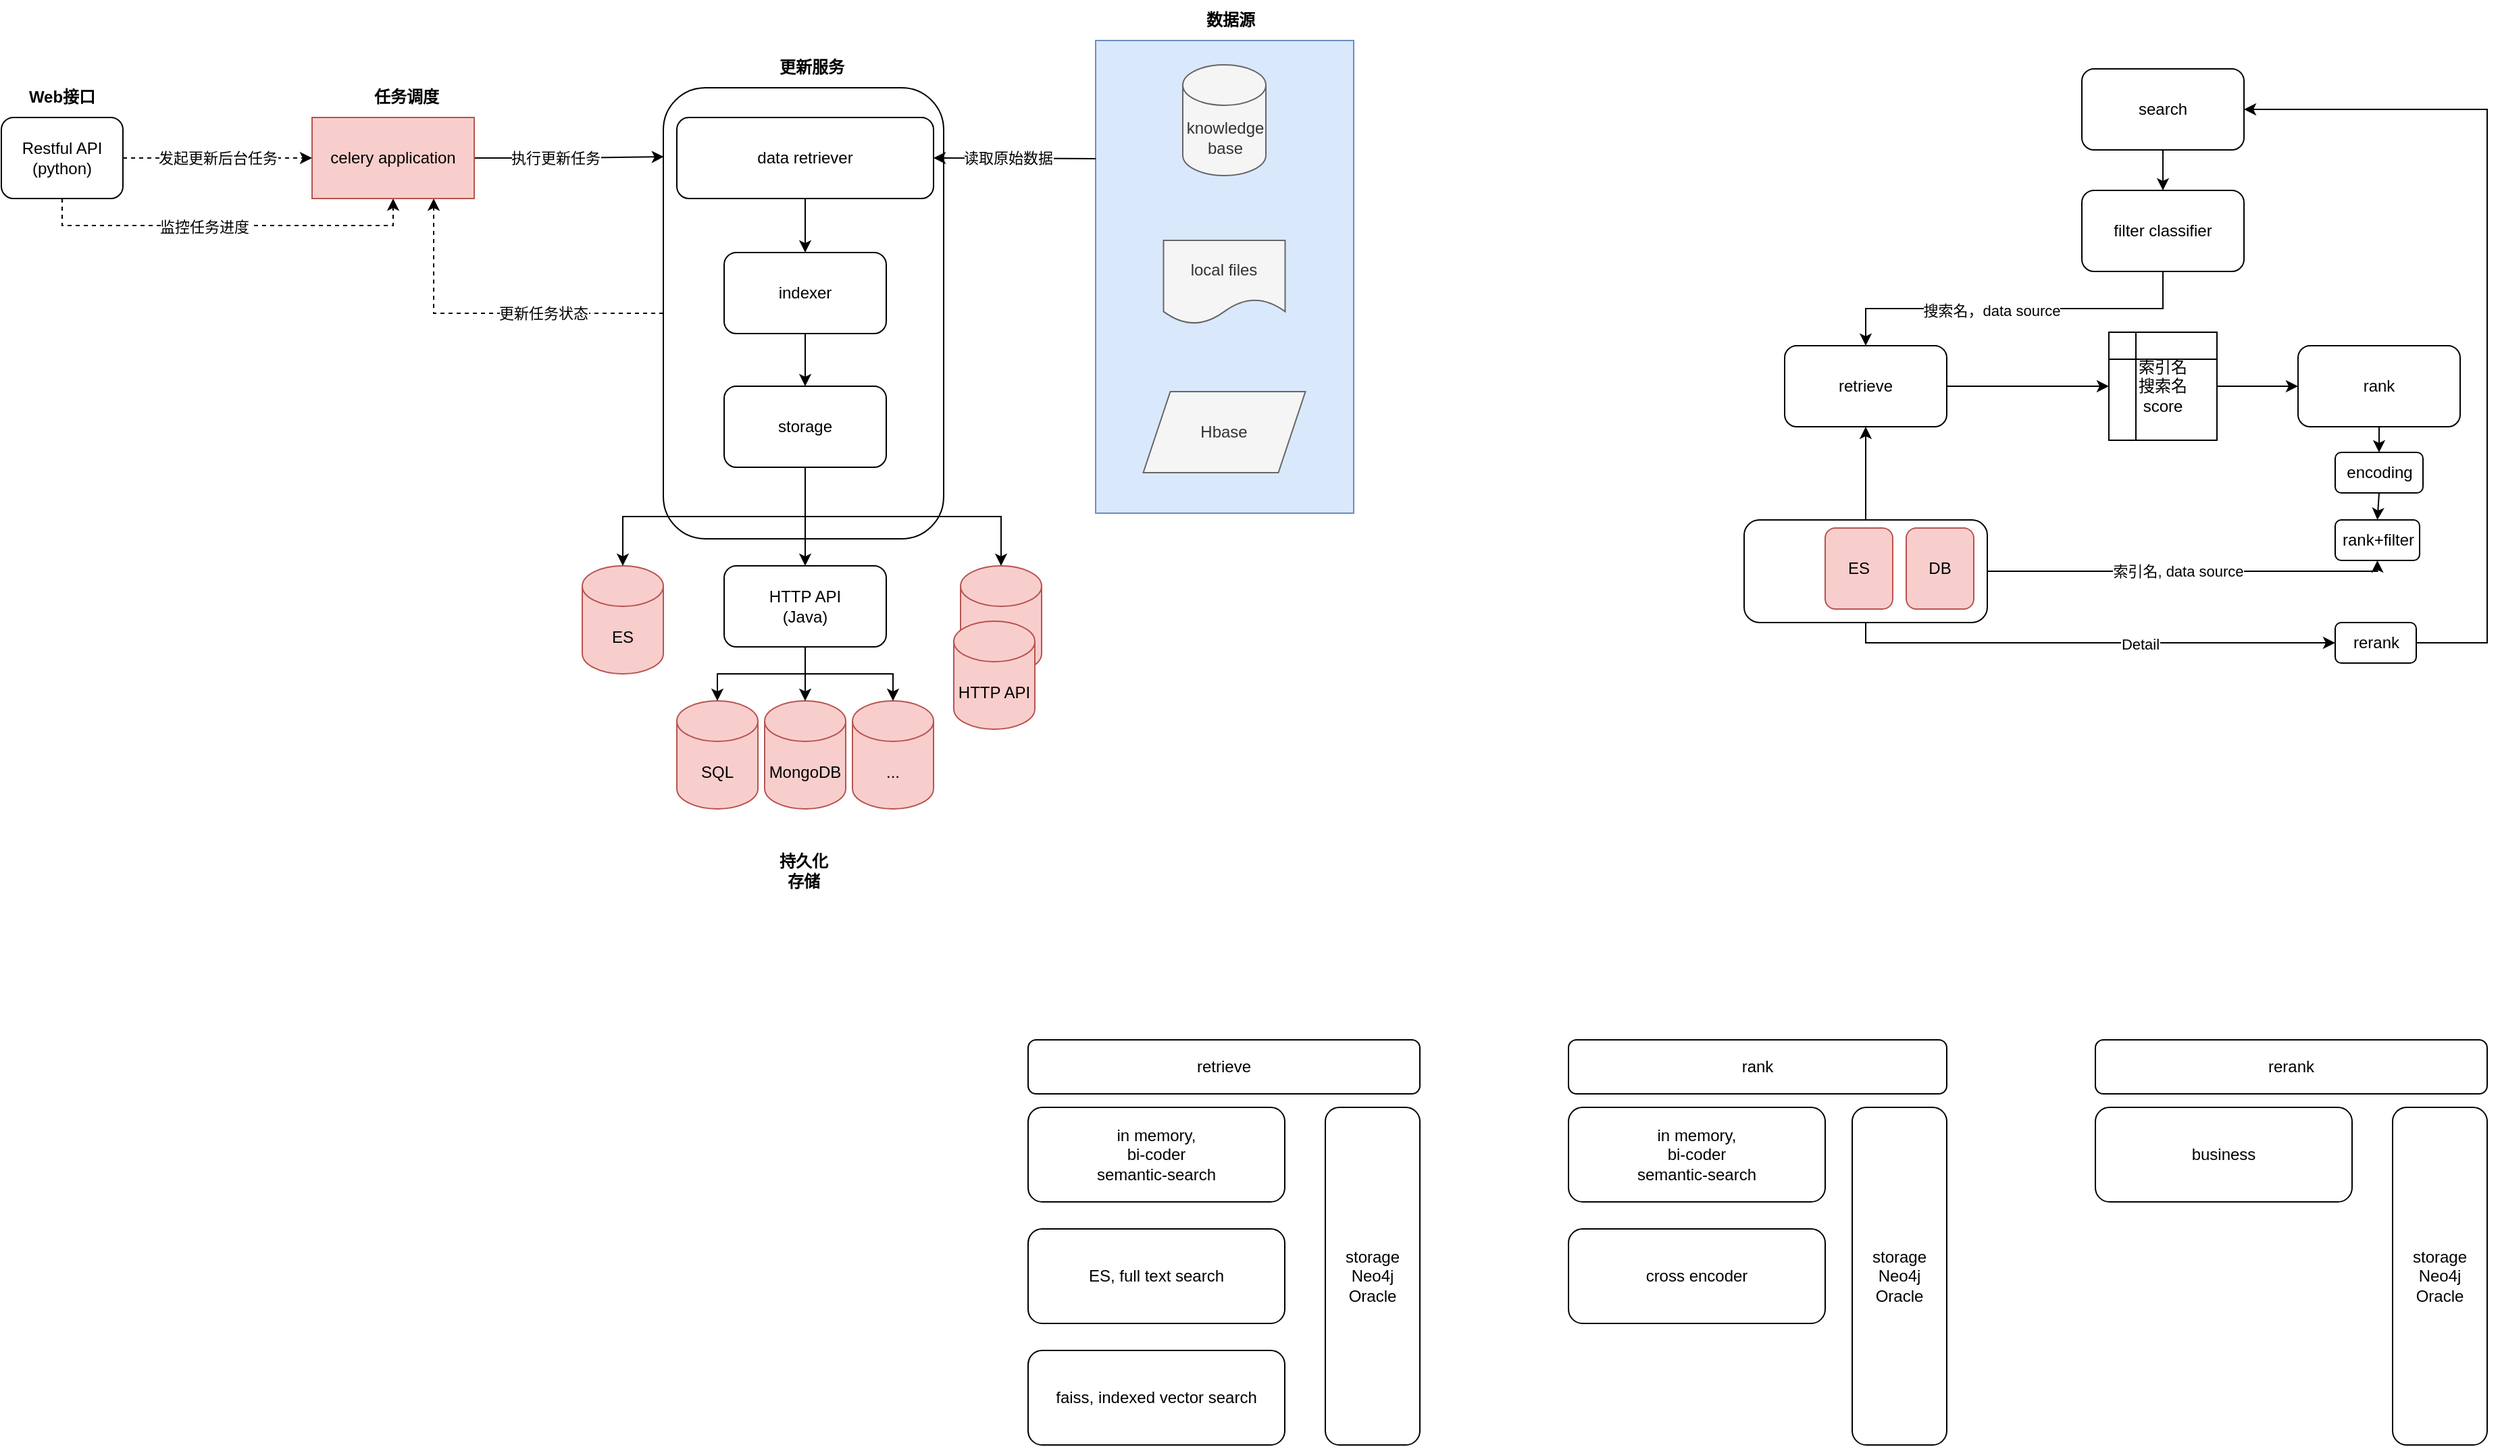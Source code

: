 <mxfile version="20.2.0" type="github" pages="5">
  <diagram id="TCyy19jv7BEtDb1iJgsM" name="Page-1">
    <mxGraphModel dx="2916" dy="1153" grid="1" gridSize="10" guides="1" tooltips="1" connect="1" arrows="1" fold="1" page="1" pageScale="1" pageWidth="850" pageHeight="1100" math="0" shadow="0">
      <root>
        <mxCell id="0" />
        <mxCell id="1" parent="0" />
        <mxCell id="RfQY3w8B05YhzgXeucUD-14" value="" style="whiteSpace=wrap;html=1;fillColor=#dae8fc;strokeColor=#6c8ebf;" parent="1" vertex="1">
          <mxGeometry x="180" y="70" width="191" height="350" as="geometry" />
        </mxCell>
        <mxCell id="KDB7V7RBzqSgWYa8lXzz-21" style="edgeStyle=orthogonalEdgeStyle;rounded=0;orthogonalLoop=1;jettySize=auto;html=1;exitX=0;exitY=0.5;exitDx=0;exitDy=0;entryX=0.75;entryY=1;entryDx=0;entryDy=0;dashed=1;startArrow=none;startFill=0;endArrow=classic;endFill=1;" edge="1" parent="1" source="RfQY3w8B05YhzgXeucUD-1" target="RfQY3w8B05YhzgXeucUD-24">
          <mxGeometry relative="1" as="geometry" />
        </mxCell>
        <mxCell id="KDB7V7RBzqSgWYa8lXzz-22" value="更新任务状态" style="edgeLabel;html=1;align=center;verticalAlign=middle;resizable=0;points=[];" vertex="1" connectable="0" parent="KDB7V7RBzqSgWYa8lXzz-21">
          <mxGeometry x="0.173" relative="1" as="geometry">
            <mxPoint x="60" as="offset" />
          </mxGeometry>
        </mxCell>
        <mxCell id="RfQY3w8B05YhzgXeucUD-1" value="" style="rounded=1;whiteSpace=wrap;html=1;" parent="1" vertex="1">
          <mxGeometry x="-140" y="105" width="207.5" height="334" as="geometry" />
        </mxCell>
        <mxCell id="Tqs87homQivWJG0YwlSy-1" value="" style="rounded=1;whiteSpace=wrap;html=1;" parent="1" vertex="1">
          <mxGeometry x="660" y="425" width="180" height="76" as="geometry" />
        </mxCell>
        <mxCell id="RfQY3w8B05YhzgXeucUD-16" style="rounded=0;orthogonalLoop=1;jettySize=auto;html=1;exitX=1;exitY=0.5;exitDx=0;exitDy=0;startArrow=classic;startFill=1;endArrow=none;endFill=0;entryX=0;entryY=0.25;entryDx=0;entryDy=0;" parent="1" source="TZmy1ot9Um-ks3B9dZwG-1" target="RfQY3w8B05YhzgXeucUD-14" edge="1">
          <mxGeometry relative="1" as="geometry">
            <mxPoint x="240" y="194" as="targetPoint" />
          </mxGeometry>
        </mxCell>
        <mxCell id="RfQY3w8B05YhzgXeucUD-17" value="读取原始数据" style="edgeLabel;html=1;align=center;verticalAlign=middle;resizable=0;points=[];" parent="RfQY3w8B05YhzgXeucUD-16" vertex="1" connectable="0">
          <mxGeometry x="-0.142" y="2" relative="1" as="geometry">
            <mxPoint x="3" y="2" as="offset" />
          </mxGeometry>
        </mxCell>
        <mxCell id="TZmy1ot9Um-ks3B9dZwG-1" value="data retriever" style="rounded=1;whiteSpace=wrap;html=1;" parent="1" vertex="1">
          <mxGeometry x="-130" y="127" width="190" height="60" as="geometry" />
        </mxCell>
        <mxCell id="KDB7V7RBzqSgWYa8lXzz-4" style="edgeStyle=orthogonalEdgeStyle;rounded=0;orthogonalLoop=1;jettySize=auto;html=1;exitX=0.5;exitY=1;exitDx=0;exitDy=0;entryX=0.5;entryY=0;entryDx=0;entryDy=0;" edge="1" parent="1" source="TZmy1ot9Um-ks3B9dZwG-4" target="KDB7V7RBzqSgWYa8lXzz-3">
          <mxGeometry relative="1" as="geometry" />
        </mxCell>
        <mxCell id="TZmy1ot9Um-ks3B9dZwG-4" value="indexer" style="rounded=1;whiteSpace=wrap;html=1;" parent="1" vertex="1">
          <mxGeometry x="-95" y="227" width="120" height="60" as="geometry" />
        </mxCell>
        <mxCell id="TZmy1ot9Um-ks3B9dZwG-6" value="search" style="rounded=1;whiteSpace=wrap;html=1;" parent="1" vertex="1">
          <mxGeometry x="910" y="91" width="120" height="60" as="geometry" />
        </mxCell>
        <mxCell id="TZmy1ot9Um-ks3B9dZwG-12" value="DB" style="rounded=1;whiteSpace=wrap;html=1;fillColor=#f8cecc;strokeColor=#b85450;" parent="1" vertex="1">
          <mxGeometry x="780" y="431" width="50" height="60" as="geometry" />
        </mxCell>
        <mxCell id="TZmy1ot9Um-ks3B9dZwG-13" value="encoding" style="rounded=1;whiteSpace=wrap;html=1;" parent="1" vertex="1">
          <mxGeometry x="1097.5" y="375" width="65" height="30" as="geometry" />
        </mxCell>
        <mxCell id="TZmy1ot9Um-ks3B9dZwG-15" value="" style="edgeStyle=elbowEdgeStyle;elbow=vertical;endArrow=none;html=1;rounded=0;exitX=0.5;exitY=1;exitDx=0;exitDy=0;entryX=0.5;entryY=0;entryDx=0;entryDy=0;endFill=0;startArrow=classic;startFill=1;" parent="1" source="TZmy1ot9Um-ks3B9dZwG-16" target="Tqs87homQivWJG0YwlSy-1" edge="1">
          <mxGeometry width="50" height="50" relative="1" as="geometry">
            <mxPoint x="790" y="381" as="sourcePoint" />
            <mxPoint x="835" y="461" as="targetPoint" />
          </mxGeometry>
        </mxCell>
        <mxCell id="TZmy1ot9Um-ks3B9dZwG-16" value="retrieve" style="rounded=1;whiteSpace=wrap;html=1;" parent="1" vertex="1">
          <mxGeometry x="690" y="296" width="120" height="60" as="geometry" />
        </mxCell>
        <mxCell id="TZmy1ot9Um-ks3B9dZwG-17" value="rank" style="rounded=1;whiteSpace=wrap;html=1;" parent="1" vertex="1">
          <mxGeometry x="1070" y="296" width="120" height="60" as="geometry" />
        </mxCell>
        <mxCell id="TZmy1ot9Um-ks3B9dZwG-19" value="" style="edgeStyle=elbowEdgeStyle;elbow=vertical;endArrow=classic;html=1;rounded=0;exitX=0.5;exitY=1;exitDx=0;exitDy=0;entryX=0.5;entryY=0;entryDx=0;entryDy=0;" parent="1" source="k17Tgan9-oo8VSI0tjmm-30" target="TZmy1ot9Um-ks3B9dZwG-16" edge="1">
          <mxGeometry width="50" height="50" relative="1" as="geometry">
            <mxPoint x="890" y="261" as="sourcePoint" />
            <mxPoint x="960" y="301" as="targetPoint" />
          </mxGeometry>
        </mxCell>
        <mxCell id="k17Tgan9-oo8VSI0tjmm-27" value="搜索名，data source" style="edgeLabel;html=1;align=center;verticalAlign=middle;resizable=0;points=[];" parent="TZmy1ot9Um-ks3B9dZwG-19" vertex="1" connectable="0">
          <mxGeometry x="0.122" y="1" relative="1" as="geometry">
            <mxPoint as="offset" />
          </mxGeometry>
        </mxCell>
        <mxCell id="k17Tgan9-oo8VSI0tjmm-1" value="" style="endArrow=classic;html=1;rounded=0;exitX=1;exitY=0.5;exitDx=0;exitDy=0;entryX=0;entryY=0.5;entryDx=0;entryDy=0;" parent="1" source="k17Tgan9-oo8VSI0tjmm-15" target="TZmy1ot9Um-ks3B9dZwG-17" edge="1">
          <mxGeometry width="50" height="50" relative="1" as="geometry">
            <mxPoint x="840" y="376" as="sourcePoint" />
            <mxPoint x="910" y="326" as="targetPoint" />
          </mxGeometry>
        </mxCell>
        <mxCell id="k17Tgan9-oo8VSI0tjmm-15" value="索引名&lt;br&gt;搜索名&lt;br&gt;score" style="shape=internalStorage;whiteSpace=wrap;html=1;backgroundOutline=1;" parent="1" vertex="1">
          <mxGeometry x="930" y="286" width="80" height="80" as="geometry" />
        </mxCell>
        <mxCell id="k17Tgan9-oo8VSI0tjmm-16" value="" style="endArrow=classic;html=1;rounded=0;exitX=1;exitY=0.5;exitDx=0;exitDy=0;entryX=0;entryY=0.5;entryDx=0;entryDy=0;" parent="1" source="TZmy1ot9Um-ks3B9dZwG-16" target="k17Tgan9-oo8VSI0tjmm-15" edge="1">
          <mxGeometry width="50" height="50" relative="1" as="geometry">
            <mxPoint x="1020" y="336" as="sourcePoint" />
            <mxPoint x="940" y="326" as="targetPoint" />
          </mxGeometry>
        </mxCell>
        <mxCell id="k17Tgan9-oo8VSI0tjmm-19" value="rank+filter" style="rounded=1;whiteSpace=wrap;html=1;" parent="1" vertex="1">
          <mxGeometry x="1097.5" y="425" width="62.5" height="30" as="geometry" />
        </mxCell>
        <mxCell id="k17Tgan9-oo8VSI0tjmm-20" value="" style="endArrow=classic;html=1;rounded=0;entryX=0.5;entryY=0;entryDx=0;entryDy=0;exitX=0.5;exitY=1;exitDx=0;exitDy=0;" parent="1" source="TZmy1ot9Um-ks3B9dZwG-13" target="k17Tgan9-oo8VSI0tjmm-19" edge="1">
          <mxGeometry width="50" height="50" relative="1" as="geometry">
            <mxPoint x="720" y="355" as="sourcePoint" />
            <mxPoint x="770" y="305" as="targetPoint" />
          </mxGeometry>
        </mxCell>
        <mxCell id="k17Tgan9-oo8VSI0tjmm-21" value="rerank" style="rounded=1;whiteSpace=wrap;html=1;" parent="1" vertex="1">
          <mxGeometry x="1097.5" y="501" width="60" height="30" as="geometry" />
        </mxCell>
        <mxCell id="k17Tgan9-oo8VSI0tjmm-23" value="" style="edgeStyle=elbowEdgeStyle;elbow=horizontal;endArrow=classic;html=1;rounded=0;exitX=0.5;exitY=1;exitDx=0;exitDy=0;entryX=0;entryY=0.5;entryDx=0;entryDy=0;" parent="1" source="Tqs87homQivWJG0YwlSy-1" edge="1">
          <mxGeometry width="50" height="50" relative="1" as="geometry">
            <mxPoint x="720" y="351" as="sourcePoint" />
            <mxPoint x="1097.5" y="516" as="targetPoint" />
            <Array as="points">
              <mxPoint x="750" y="523" />
              <mxPoint x="805" y="506" />
            </Array>
          </mxGeometry>
        </mxCell>
        <mxCell id="k17Tgan9-oo8VSI0tjmm-25" value="Detail" style="edgeLabel;html=1;align=center;verticalAlign=middle;resizable=0;points=[];" parent="k17Tgan9-oo8VSI0tjmm-23" vertex="1" connectable="0">
          <mxGeometry x="0.2" y="-1" relative="1" as="geometry">
            <mxPoint as="offset" />
          </mxGeometry>
        </mxCell>
        <mxCell id="k17Tgan9-oo8VSI0tjmm-24" value="" style="edgeStyle=elbowEdgeStyle;elbow=vertical;endArrow=none;html=1;rounded=0;exitX=0.5;exitY=1;exitDx=0;exitDy=0;entryX=1;entryY=0.5;entryDx=0;entryDy=0;startArrow=classic;startFill=1;endFill=0;" parent="1" source="k17Tgan9-oo8VSI0tjmm-19" target="Tqs87homQivWJG0YwlSy-1" edge="1">
          <mxGeometry width="50" height="50" relative="1" as="geometry">
            <mxPoint x="720" y="351" as="sourcePoint" />
            <mxPoint x="900" y="440" as="targetPoint" />
            <Array as="points">
              <mxPoint x="950" y="463" />
              <mxPoint x="1000" y="464" />
            </Array>
          </mxGeometry>
        </mxCell>
        <mxCell id="k17Tgan9-oo8VSI0tjmm-26" value="索引名, data source" style="edgeLabel;html=1;align=center;verticalAlign=middle;resizable=0;points=[];" parent="k17Tgan9-oo8VSI0tjmm-24" vertex="1" connectable="0">
          <mxGeometry x="0.051" relative="1" as="geometry">
            <mxPoint as="offset" />
          </mxGeometry>
        </mxCell>
        <mxCell id="k17Tgan9-oo8VSI0tjmm-28" value="" style="edgeStyle=elbowEdgeStyle;elbow=horizontal;endArrow=classic;html=1;rounded=0;exitX=1;exitY=0.5;exitDx=0;exitDy=0;entryX=1;entryY=0.5;entryDx=0;entryDy=0;" parent="1" target="TZmy1ot9Um-ks3B9dZwG-6" edge="1">
          <mxGeometry width="50" height="50" relative="1" as="geometry">
            <mxPoint x="1157.5" y="516" as="sourcePoint" />
            <mxPoint x="770" y="301" as="targetPoint" />
            <Array as="points">
              <mxPoint x="1210" y="351" />
            </Array>
          </mxGeometry>
        </mxCell>
        <mxCell id="k17Tgan9-oo8VSI0tjmm-29" value="" style="endArrow=classic;html=1;rounded=0;entryX=0.5;entryY=0;entryDx=0;entryDy=0;exitX=0.5;exitY=1;exitDx=0;exitDy=0;" parent="1" source="TZmy1ot9Um-ks3B9dZwG-17" target="TZmy1ot9Um-ks3B9dZwG-13" edge="1">
          <mxGeometry width="50" height="50" relative="1" as="geometry">
            <mxPoint x="720" y="311" as="sourcePoint" />
            <mxPoint x="770" y="261" as="targetPoint" />
          </mxGeometry>
        </mxCell>
        <mxCell id="k17Tgan9-oo8VSI0tjmm-30" value="filter classifier" style="rounded=1;whiteSpace=wrap;html=1;" parent="1" vertex="1">
          <mxGeometry x="910" y="181" width="120" height="60" as="geometry" />
        </mxCell>
        <mxCell id="k17Tgan9-oo8VSI0tjmm-31" value="" style="endArrow=classic;html=1;rounded=0;entryX=0.5;entryY=0;entryDx=0;entryDy=0;exitX=0.5;exitY=1;exitDx=0;exitDy=0;" parent="1" source="TZmy1ot9Um-ks3B9dZwG-6" target="k17Tgan9-oo8VSI0tjmm-30" edge="1">
          <mxGeometry width="50" height="50" relative="1" as="geometry">
            <mxPoint x="720" y="311" as="sourcePoint" />
            <mxPoint x="770" y="261" as="targetPoint" />
          </mxGeometry>
        </mxCell>
        <mxCell id="Tqs87homQivWJG0YwlSy-2" value="ES" style="rounded=1;whiteSpace=wrap;html=1;fillColor=#f8cecc;strokeColor=#b85450;" parent="1" vertex="1">
          <mxGeometry x="720" y="431" width="50" height="60" as="geometry" />
        </mxCell>
        <mxCell id="wAW4e6pMc2nmBNzra0rO-1" value="retrieve" style="rounded=1;whiteSpace=wrap;html=1;" parent="1" vertex="1">
          <mxGeometry x="130" y="810" width="290" height="40" as="geometry" />
        </mxCell>
        <mxCell id="wAW4e6pMc2nmBNzra0rO-2" value="rank" style="rounded=1;whiteSpace=wrap;html=1;" parent="1" vertex="1">
          <mxGeometry x="530" y="810" width="280" height="40" as="geometry" />
        </mxCell>
        <mxCell id="wAW4e6pMc2nmBNzra0rO-3" value="rerank" style="rounded=1;whiteSpace=wrap;html=1;" parent="1" vertex="1">
          <mxGeometry x="920" y="810" width="290" height="40" as="geometry" />
        </mxCell>
        <mxCell id="wAW4e6pMc2nmBNzra0rO-4" value="in memory,&lt;br&gt;bi-coder&lt;br&gt;semantic-search" style="rounded=1;whiteSpace=wrap;html=1;" parent="1" vertex="1">
          <mxGeometry x="130" y="860" width="190" height="70" as="geometry" />
        </mxCell>
        <mxCell id="wAW4e6pMc2nmBNzra0rO-5" value="ES, full text search" style="rounded=1;whiteSpace=wrap;html=1;" parent="1" vertex="1">
          <mxGeometry x="130" y="950" width="190" height="70" as="geometry" />
        </mxCell>
        <mxCell id="wAW4e6pMc2nmBNzra0rO-6" value="faiss, indexed vector search" style="rounded=1;whiteSpace=wrap;html=1;" parent="1" vertex="1">
          <mxGeometry x="130" y="1040" width="190" height="70" as="geometry" />
        </mxCell>
        <mxCell id="wAW4e6pMc2nmBNzra0rO-7" value="in memory,&lt;br&gt;bi-coder&lt;br&gt;semantic-search" style="rounded=1;whiteSpace=wrap;html=1;" parent="1" vertex="1">
          <mxGeometry x="530" y="860" width="190" height="70" as="geometry" />
        </mxCell>
        <mxCell id="wAW4e6pMc2nmBNzra0rO-8" value="cross encoder" style="rounded=1;whiteSpace=wrap;html=1;" parent="1" vertex="1">
          <mxGeometry x="530" y="950" width="190" height="70" as="geometry" />
        </mxCell>
        <mxCell id="wAW4e6pMc2nmBNzra0rO-9" value="business" style="rounded=1;whiteSpace=wrap;html=1;" parent="1" vertex="1">
          <mxGeometry x="920" y="860" width="190" height="70" as="geometry" />
        </mxCell>
        <mxCell id="wAW4e6pMc2nmBNzra0rO-10" value="storage&lt;br&gt;Neo4j&lt;br&gt;Oracle" style="rounded=1;whiteSpace=wrap;html=1;" parent="1" vertex="1">
          <mxGeometry x="350" y="860" width="70" height="250" as="geometry" />
        </mxCell>
        <mxCell id="wAW4e6pMc2nmBNzra0rO-11" value="storage&lt;br&gt;Neo4j&lt;br&gt;Oracle" style="rounded=1;whiteSpace=wrap;html=1;" parent="1" vertex="1">
          <mxGeometry x="740" y="860" width="70" height="250" as="geometry" />
        </mxCell>
        <mxCell id="wAW4e6pMc2nmBNzra0rO-12" value="storage&lt;br&gt;Neo4j&lt;br&gt;Oracle" style="rounded=1;whiteSpace=wrap;html=1;" parent="1" vertex="1">
          <mxGeometry x="1140" y="860" width="70" height="250" as="geometry" />
        </mxCell>
        <mxCell id="RfQY3w8B05YhzgXeucUD-6" value="" style="endArrow=classic;html=1;rounded=0;exitX=0.5;exitY=1;exitDx=0;exitDy=0;entryX=0.5;entryY=0;entryDx=0;entryDy=0;" parent="1" source="TZmy1ot9Um-ks3B9dZwG-1" target="TZmy1ot9Um-ks3B9dZwG-4" edge="1">
          <mxGeometry width="50" height="50" relative="1" as="geometry">
            <mxPoint x="-327.5" y="297" as="sourcePoint" />
            <mxPoint x="-277.5" y="247" as="targetPoint" />
          </mxGeometry>
        </mxCell>
        <mxCell id="RfQY3w8B05YhzgXeucUD-26" value="发起更新后台任务" style="edgeStyle=orthogonalEdgeStyle;rounded=0;orthogonalLoop=1;jettySize=auto;html=1;exitX=1;exitY=0.5;exitDx=0;exitDy=0;dashed=1;startArrow=none;startFill=0;endArrow=classic;endFill=1;" parent="1" source="RfQY3w8B05YhzgXeucUD-9" target="RfQY3w8B05YhzgXeucUD-24" edge="1">
          <mxGeometry relative="1" as="geometry" />
        </mxCell>
        <mxCell id="KDB7V7RBzqSgWYa8lXzz-20" style="edgeStyle=orthogonalEdgeStyle;rounded=0;orthogonalLoop=1;jettySize=auto;html=1;exitX=0.5;exitY=1;exitDx=0;exitDy=0;entryX=0.5;entryY=1;entryDx=0;entryDy=0;startArrow=none;startFill=0;endArrow=classic;endFill=1;dashed=1;" edge="1" parent="1" source="RfQY3w8B05YhzgXeucUD-9" target="RfQY3w8B05YhzgXeucUD-24">
          <mxGeometry relative="1" as="geometry" />
        </mxCell>
        <mxCell id="KDB7V7RBzqSgWYa8lXzz-23" value="监控任务进度" style="edgeLabel;html=1;align=center;verticalAlign=middle;resizable=0;points=[];" vertex="1" connectable="0" parent="KDB7V7RBzqSgWYa8lXzz-20">
          <mxGeometry x="0.058" y="-1" relative="1" as="geometry">
            <mxPoint x="-26" as="offset" />
          </mxGeometry>
        </mxCell>
        <mxCell id="RfQY3w8B05YhzgXeucUD-9" value="Restful API&lt;br&gt;(python)" style="rounded=1;whiteSpace=wrap;html=1;" parent="1" vertex="1">
          <mxGeometry x="-630" y="127" width="90" height="60" as="geometry" />
        </mxCell>
        <mxCell id="KDB7V7RBzqSgWYa8lXzz-17" style="edgeStyle=orthogonalEdgeStyle;rounded=0;orthogonalLoop=1;jettySize=auto;html=1;exitX=1;exitY=0.5;exitDx=0;exitDy=0;entryX=0.002;entryY=0.153;entryDx=0;entryDy=0;entryPerimeter=0;startArrow=none;startFill=0;endArrow=classic;endFill=1;" edge="1" parent="1" source="RfQY3w8B05YhzgXeucUD-24" target="RfQY3w8B05YhzgXeucUD-1">
          <mxGeometry relative="1" as="geometry" />
        </mxCell>
        <mxCell id="KDB7V7RBzqSgWYa8lXzz-19" value="执行更新任务" style="edgeLabel;html=1;align=center;verticalAlign=middle;resizable=0;points=[];" vertex="1" connectable="0" parent="KDB7V7RBzqSgWYa8lXzz-17">
          <mxGeometry x="-0.425" y="-3" relative="1" as="geometry">
            <mxPoint x="19" y="-3" as="offset" />
          </mxGeometry>
        </mxCell>
        <mxCell id="RfQY3w8B05YhzgXeucUD-24" value="celery application" style="rounded=0;whiteSpace=wrap;html=1;fillColor=#f8cecc;strokeColor=#b85450;" parent="1" vertex="1">
          <mxGeometry x="-400" y="127" width="120" height="60" as="geometry" />
        </mxCell>
        <mxCell id="KDB7V7RBzqSgWYa8lXzz-6" style="edgeStyle=orthogonalEdgeStyle;rounded=0;orthogonalLoop=1;jettySize=auto;html=1;exitX=0.5;exitY=1;exitDx=0;exitDy=0;entryX=0.5;entryY=0;entryDx=0;entryDy=0;" edge="1" parent="1" source="KDB7V7RBzqSgWYa8lXzz-3" target="M7_2WrgpJ96C_UAzxjoG-9">
          <mxGeometry relative="1" as="geometry">
            <mxPoint x="-35" y="459" as="targetPoint" />
          </mxGeometry>
        </mxCell>
        <mxCell id="KDB7V7RBzqSgWYa8lXzz-3" value="storage" style="rounded=1;whiteSpace=wrap;html=1;" vertex="1" parent="1">
          <mxGeometry x="-95" y="326" width="120" height="60" as="geometry" />
        </mxCell>
        <mxCell id="KDB7V7RBzqSgWYa8lXzz-13" value="Neo4j" style="shape=cylinder3;whiteSpace=wrap;html=1;boundedLbl=1;backgroundOutline=1;size=15;fillColor=#f8cecc;strokeColor=#b85450;" vertex="1" parent="1">
          <mxGeometry x="80" y="459" width="60" height="80" as="geometry" />
        </mxCell>
        <mxCell id="KDB7V7RBzqSgWYa8lXzz-14" value="SQL" style="shape=cylinder3;whiteSpace=wrap;html=1;boundedLbl=1;backgroundOutline=1;size=15;fillColor=#f8cecc;strokeColor=#b85450;" vertex="1" parent="1">
          <mxGeometry x="-130" y="559" width="60" height="80" as="geometry" />
        </mxCell>
        <mxCell id="KDB7V7RBzqSgWYa8lXzz-11" value="ES" style="shape=cylinder3;whiteSpace=wrap;html=1;boundedLbl=1;backgroundOutline=1;size=15;fillColor=#f8cecc;strokeColor=#b85450;" vertex="1" parent="1">
          <mxGeometry x="-200" y="459" width="60" height="80" as="geometry" />
        </mxCell>
        <mxCell id="RfQY3w8B05YhzgXeucUD-13" value="local files" style="shape=document;whiteSpace=wrap;html=1;boundedLbl=1;fillColor=#f5f5f5;fontColor=#333333;strokeColor=#666666;" parent="1" vertex="1">
          <mxGeometry x="230.25" y="218" width="90" height="62" as="geometry" />
        </mxCell>
        <mxCell id="RfQY3w8B05YhzgXeucUD-10" value="knowledge base" style="shape=cylinder3;whiteSpace=wrap;html=1;boundedLbl=1;backgroundOutline=1;size=15;fillColor=#f5f5f5;strokeColor=#666666;fontColor=#333333;" parent="1" vertex="1">
          <mxGeometry x="244.5" y="88" width="61.5" height="82" as="geometry" />
        </mxCell>
        <mxCell id="KDB7V7RBzqSgWYa8lXzz-8" value="Hbase" style="shape=parallelogram;perimeter=parallelogramPerimeter;whiteSpace=wrap;html=1;fixedSize=1;fillColor=#f5f5f5;fontColor=#333333;strokeColor=#666666;" vertex="1" parent="1">
          <mxGeometry x="215.25" y="330" width="120" height="60" as="geometry" />
        </mxCell>
        <mxCell id="M7_2WrgpJ96C_UAzxjoG-4" value="MongoDB" style="shape=cylinder3;whiteSpace=wrap;html=1;boundedLbl=1;backgroundOutline=1;size=15;fillColor=#f8cecc;strokeColor=#b85450;" vertex="1" parent="1">
          <mxGeometry x="-65" y="559" width="60" height="80" as="geometry" />
        </mxCell>
        <mxCell id="M7_2WrgpJ96C_UAzxjoG-5" value="..." style="shape=cylinder3;whiteSpace=wrap;html=1;boundedLbl=1;backgroundOutline=1;size=15;fillColor=#f8cecc;strokeColor=#b85450;" vertex="1" parent="1">
          <mxGeometry y="559" width="60" height="80" as="geometry" />
        </mxCell>
        <mxCell id="M7_2WrgpJ96C_UAzxjoG-7" value="" style="edgeStyle=elbowEdgeStyle;elbow=vertical;endArrow=classic;html=1;rounded=0;exitX=0.5;exitY=1;exitDx=0;exitDy=0;" edge="1" parent="1" source="KDB7V7RBzqSgWYa8lXzz-3" target="KDB7V7RBzqSgWYa8lXzz-13">
          <mxGeometry width="50" height="50" relative="1" as="geometry">
            <mxPoint x="-240" y="329" as="sourcePoint" />
            <mxPoint x="-190" y="279" as="targetPoint" />
          </mxGeometry>
        </mxCell>
        <mxCell id="M7_2WrgpJ96C_UAzxjoG-8" value="" style="edgeStyle=elbowEdgeStyle;elbow=vertical;endArrow=classic;html=1;rounded=0;exitX=0.5;exitY=1;exitDx=0;exitDy=0;entryX=0.5;entryY=0;entryDx=0;entryDy=0;entryPerimeter=0;" edge="1" parent="1" source="KDB7V7RBzqSgWYa8lXzz-3" target="KDB7V7RBzqSgWYa8lXzz-11">
          <mxGeometry width="50" height="50" relative="1" as="geometry">
            <mxPoint x="-25" y="396" as="sourcePoint" />
            <mxPoint x="42.5" y="469" as="targetPoint" />
          </mxGeometry>
        </mxCell>
        <mxCell id="M7_2WrgpJ96C_UAzxjoG-10" value="" style="edgeStyle=orthogonalEdgeStyle;rounded=0;orthogonalLoop=1;jettySize=auto;html=1;" edge="1" parent="1" source="M7_2WrgpJ96C_UAzxjoG-9" target="M7_2WrgpJ96C_UAzxjoG-4">
          <mxGeometry relative="1" as="geometry" />
        </mxCell>
        <mxCell id="M7_2WrgpJ96C_UAzxjoG-9" value="HTTP API&lt;br&gt;(Java)" style="rounded=1;whiteSpace=wrap;html=1;" vertex="1" parent="1">
          <mxGeometry x="-95" y="459" width="120" height="60" as="geometry" />
        </mxCell>
        <mxCell id="M7_2WrgpJ96C_UAzxjoG-11" value="" style="edgeStyle=orthogonalEdgeStyle;rounded=0;orthogonalLoop=1;jettySize=auto;html=1;entryX=0.5;entryY=0;entryDx=0;entryDy=0;entryPerimeter=0;exitX=0.5;exitY=1;exitDx=0;exitDy=0;" edge="1" parent="1" source="M7_2WrgpJ96C_UAzxjoG-9" target="M7_2WrgpJ96C_UAzxjoG-5">
          <mxGeometry relative="1" as="geometry">
            <mxPoint x="-25" y="529" as="sourcePoint" />
            <mxPoint x="-25" y="589" as="targetPoint" />
          </mxGeometry>
        </mxCell>
        <mxCell id="M7_2WrgpJ96C_UAzxjoG-12" value="" style="edgeStyle=orthogonalEdgeStyle;rounded=0;orthogonalLoop=1;jettySize=auto;html=1;entryX=0.5;entryY=0;entryDx=0;entryDy=0;entryPerimeter=0;exitX=0.5;exitY=1;exitDx=0;exitDy=0;" edge="1" parent="1" source="M7_2WrgpJ96C_UAzxjoG-9" target="KDB7V7RBzqSgWYa8lXzz-14">
          <mxGeometry relative="1" as="geometry">
            <mxPoint x="-25" y="529" as="sourcePoint" />
            <mxPoint x="50" y="589" as="targetPoint" />
          </mxGeometry>
        </mxCell>
        <mxCell id="KDB7V7RBzqSgWYa8lXzz-24" value="更新服务" style="text;html=1;strokeColor=none;fillColor=none;align=center;verticalAlign=middle;whiteSpace=wrap;rounded=0;fontStyle=1" vertex="1" parent="1">
          <mxGeometry x="-60" y="75" width="60" height="30" as="geometry" />
        </mxCell>
        <mxCell id="KDB7V7RBzqSgWYa8lXzz-25" value="HTTP API" style="shape=cylinder3;whiteSpace=wrap;html=1;boundedLbl=1;backgroundOutline=1;size=15;fillColor=#f8cecc;strokeColor=#b85450;" vertex="1" parent="1">
          <mxGeometry x="75" y="500" width="60" height="80" as="geometry" />
        </mxCell>
        <mxCell id="KDB7V7RBzqSgWYa8lXzz-26" value="数据源" style="text;html=1;strokeColor=none;fillColor=none;align=center;verticalAlign=middle;whiteSpace=wrap;rounded=0;fontStyle=1" vertex="1" parent="1">
          <mxGeometry x="250" y="40" width="60" height="30" as="geometry" />
        </mxCell>
        <mxCell id="KDB7V7RBzqSgWYa8lXzz-27" value="Web接口" style="text;html=1;strokeColor=none;fillColor=none;align=center;verticalAlign=middle;whiteSpace=wrap;rounded=0;fontStyle=1" vertex="1" parent="1">
          <mxGeometry x="-615" y="97" width="60" height="30" as="geometry" />
        </mxCell>
        <mxCell id="KDB7V7RBzqSgWYa8lXzz-28" value="持久化&lt;br&gt;存储" style="text;html=1;strokeColor=none;fillColor=none;align=center;verticalAlign=middle;whiteSpace=wrap;rounded=0;fontStyle=1" vertex="1" parent="1">
          <mxGeometry x="-66.25" y="670" width="60" height="30" as="geometry" />
        </mxCell>
        <mxCell id="KDB7V7RBzqSgWYa8lXzz-29" value="任务调度" style="text;html=1;strokeColor=none;fillColor=none;align=center;verticalAlign=middle;whiteSpace=wrap;rounded=0;fontStyle=1" vertex="1" parent="1">
          <mxGeometry x="-360" y="97" width="60" height="30" as="geometry" />
        </mxCell>
      </root>
    </mxGraphModel>
  </diagram>
  <diagram name="数据流向图" id="9F8i9MkZF9UsCjFjUfJ8">
    <mxGraphModel dx="2066" dy="1153" grid="1" gridSize="10" guides="1" tooltips="1" connect="1" arrows="1" fold="1" page="1" pageScale="1" pageWidth="850" pageHeight="1100" math="0" shadow="0">
      <root>
        <mxCell id="KFysgAJmc4aY4rkyI50r-0" />
        <mxCell id="KFysgAJmc4aY4rkyI50r-1" parent="KFysgAJmc4aY4rkyI50r-0" />
        <mxCell id="C7b9EjQbNpasd4OHggNb-4" value="" style="rounded=1;whiteSpace=wrap;html=1;sketch=0;fillColor=#f5f5f5;fontColor=#333333;strokeColor=#666666;" parent="KFysgAJmc4aY4rkyI50r-1" vertex="1">
          <mxGeometry x="40" y="80" width="140" height="422.5" as="geometry" />
        </mxCell>
        <mxCell id="C7b9EjQbNpasd4OHggNb-3" value="" style="rounded=1;whiteSpace=wrap;html=1;sketch=0;fillColor=#f5f5f5;fontColor=#333333;strokeColor=#666666;" parent="KFysgAJmc4aY4rkyI50r-1" vertex="1">
          <mxGeometry x="290" y="80" width="460" height="422.5" as="geometry" />
        </mxCell>
        <mxCell id="KFysgAJmc4aY4rkyI50r-45" value="存储服务&lt;br&gt;&lt;br&gt;&lt;br&gt;&lt;br&gt;&lt;br&gt;" style="rounded=1;whiteSpace=wrap;html=1;fillColor=#d5e8d4;strokeColor=#82b366;" parent="KFysgAJmc4aY4rkyI50r-1" vertex="1">
          <mxGeometry x="50" y="540" width="690" height="90" as="geometry" />
        </mxCell>
        <mxCell id="Pi0mZdwol-hCWo_eXxpg-0" value="核心搜索服务&lt;br&gt;&lt;br&gt;&lt;br&gt;&lt;br&gt;&lt;br&gt;&lt;br&gt;&lt;br&gt;&lt;br&gt;&lt;br&gt;&lt;br&gt;&lt;br&gt;" style="rounded=1;whiteSpace=wrap;html=1;fillColor=#d5e8d4;strokeColor=#82b366;" parent="KFysgAJmc4aY4rkyI50r-1" vertex="1">
          <mxGeometry x="300" y="220" width="440" height="240" as="geometry" />
        </mxCell>
        <mxCell id="KFysgAJmc4aY4rkyI50r-3" value="数据拉取服务" style="rounded=1;whiteSpace=wrap;html=1;fillColor=#d5e8d4;strokeColor=#82b366;" parent="KFysgAJmc4aY4rkyI50r-1" vertex="1">
          <mxGeometry x="50" y="210" width="120" height="60" as="geometry" />
        </mxCell>
        <mxCell id="KFysgAJmc4aY4rkyI50r-4" value="" style="endArrow=classic;html=1;rounded=0;exitX=0.5;exitY=1;exitDx=0;exitDy=0;" parent="KFysgAJmc4aY4rkyI50r-1" source="KFysgAJmc4aY4rkyI50r-3" target="KFysgAJmc4aY4rkyI50r-5" edge="1">
          <mxGeometry width="50" height="50" relative="1" as="geometry">
            <mxPoint x="360" y="480" as="sourcePoint" />
            <mxPoint x="410" y="430" as="targetPoint" />
          </mxGeometry>
        </mxCell>
        <mxCell id="KFysgAJmc4aY4rkyI50r-5" value="本地文件" style="shape=internalStorage;whiteSpace=wrap;html=1;backgroundOutline=1;" parent="KFysgAJmc4aY4rkyI50r-1" vertex="1">
          <mxGeometry x="60" y="320" width="100" height="60" as="geometry" />
        </mxCell>
        <mxCell id="KFysgAJmc4aY4rkyI50r-6" value="索引服务" style="rounded=1;whiteSpace=wrap;html=1;fillColor=#d5e8d4;strokeColor=#82b366;" parent="KFysgAJmc4aY4rkyI50r-1" vertex="1">
          <mxGeometry x="50" y="430" width="120" height="60" as="geometry" />
        </mxCell>
        <mxCell id="KFysgAJmc4aY4rkyI50r-7" value="" style="endArrow=classic;html=1;rounded=0;entryX=0.5;entryY=1;entryDx=0;entryDy=0;" parent="KFysgAJmc4aY4rkyI50r-1" source="KFysgAJmc4aY4rkyI50r-6" target="KFysgAJmc4aY4rkyI50r-5" edge="1">
          <mxGeometry width="50" height="50" relative="1" as="geometry">
            <mxPoint x="360" y="480" as="sourcePoint" />
            <mxPoint x="410" y="430" as="targetPoint" />
          </mxGeometry>
        </mxCell>
        <mxCell id="KFysgAJmc4aY4rkyI50r-8" value="业务适配搜索服务" style="rounded=1;whiteSpace=wrap;html=1;fillColor=#d5e8d4;strokeColor=#82b366;" parent="KFysgAJmc4aY4rkyI50r-1" vertex="1">
          <mxGeometry x="460" y="130" width="120" height="60" as="geometry" />
        </mxCell>
        <mxCell id="KFysgAJmc4aY4rkyI50r-9" value="DB(Oracle, PolarDB, Mysql, Neo4j)" style="rounded=1;whiteSpace=wrap;html=1;" parent="KFysgAJmc4aY4rkyI50r-1" vertex="1">
          <mxGeometry x="60" y="562" width="250" height="60" as="geometry" />
        </mxCell>
        <mxCell id="KFysgAJmc4aY4rkyI50r-46" value="SE(search engine)" style="rounded=1;whiteSpace=wrap;html=1;" parent="KFysgAJmc4aY4rkyI50r-1" vertex="1">
          <mxGeometry x="510" y="562" width="210" height="60" as="geometry" />
        </mxCell>
        <mxCell id="Pi0mZdwol-hCWo_eXxpg-2" value="" style="endArrow=classic;html=1;rounded=0;" parent="KFysgAJmc4aY4rkyI50r-1" source="KFysgAJmc4aY4rkyI50r-6" edge="1">
          <mxGeometry width="50" height="50" relative="1" as="geometry">
            <mxPoint x="120" y="360" as="sourcePoint" />
            <mxPoint x="110" y="540" as="targetPoint" />
          </mxGeometry>
        </mxCell>
        <mxCell id="Pi0mZdwol-hCWo_eXxpg-4" value="" style="edgeStyle=elbowEdgeStyle;elbow=vertical;endArrow=classic;html=1;rounded=0;exitX=0.25;exitY=1;exitDx=0;exitDy=0;entryX=0.5;entryY=0;entryDx=0;entryDy=0;" parent="KFysgAJmc4aY4rkyI50r-1" source="KFysgAJmc4aY4rkyI50r-8" edge="1">
          <mxGeometry width="50" height="50" relative="1" as="geometry">
            <mxPoint x="610" y="500" as="sourcePoint" />
            <mxPoint x="380" y="280" as="targetPoint" />
          </mxGeometry>
        </mxCell>
        <mxCell id="RQaKo498zAaRwpfEDZM_-2" value="" style="edgeStyle=elbowEdgeStyle;elbow=vertical;endArrow=classic;html=1;rounded=0;entryX=0.75;entryY=1;entryDx=0;entryDy=0;exitX=0.5;exitY=0;exitDx=0;exitDy=0;" parent="KFysgAJmc4aY4rkyI50r-1" source="G1225oaHn3dqDbI4vec8-36" target="KFysgAJmc4aY4rkyI50r-8" edge="1">
          <mxGeometry width="50" height="50" relative="1" as="geometry">
            <mxPoint x="660" y="362.5" as="sourcePoint" />
            <mxPoint x="660" y="430" as="targetPoint" />
            <Array as="points">
              <mxPoint x="610" y="240" />
            </Array>
          </mxGeometry>
        </mxCell>
        <mxCell id="IC3jRxpbpEEloX7daQOE-1" style="edgeStyle=orthogonalEdgeStyle;rounded=0;orthogonalLoop=1;jettySize=auto;html=1;exitX=0.5;exitY=1;exitDx=0;exitDy=0;entryX=0.5;entryY=0;entryDx=0;entryDy=0;" parent="KFysgAJmc4aY4rkyI50r-1" source="IC3jRxpbpEEloX7daQOE-0" target="KFysgAJmc4aY4rkyI50r-3" edge="1">
          <mxGeometry relative="1" as="geometry" />
        </mxCell>
        <mxCell id="IC3jRxpbpEEloX7daQOE-0" value="数据源" style="rounded=0;whiteSpace=wrap;html=1;" parent="KFysgAJmc4aY4rkyI50r-1" vertex="1">
          <mxGeometry x="50" y="130" width="120" height="60" as="geometry" />
        </mxCell>
        <mxCell id="G1225oaHn3dqDbI4vec8-5" value="存储服务&lt;br&gt;(Java)&lt;br&gt;&lt;br&gt;&lt;br&gt;&lt;br&gt;" style="rounded=1;whiteSpace=wrap;html=1;fillColor=#d5e8d4;strokeColor=#82b366;" parent="KFysgAJmc4aY4rkyI50r-1" vertex="1">
          <mxGeometry x="50" y="1275" width="690" height="90" as="geometry" />
        </mxCell>
        <mxCell id="G1225oaHn3dqDbI4vec8-6" value="核心搜索服务&lt;br&gt;(Python)&lt;br&gt;&lt;br&gt;&lt;br&gt;&lt;br&gt;&lt;br&gt;&lt;br&gt;&lt;br&gt;&lt;br&gt;&lt;br&gt;&lt;br&gt;&lt;br&gt;" style="rounded=1;whiteSpace=wrap;html=1;fillColor=#d5e8d4;strokeColor=#82b366;" parent="KFysgAJmc4aY4rkyI50r-1" vertex="1">
          <mxGeometry x="50" y="940" width="690" height="240" as="geometry" />
        </mxCell>
        <mxCell id="G1225oaHn3dqDbI4vec8-12" value="业务适配搜索服务&lt;br&gt;(Java)" style="rounded=1;whiteSpace=wrap;html=1;fillColor=#d5e8d4;strokeColor=#82b366;" parent="KFysgAJmc4aY4rkyI50r-1" vertex="1">
          <mxGeometry x="340" y="850" width="120" height="60" as="geometry" />
        </mxCell>
        <mxCell id="G1225oaHn3dqDbI4vec8-13" value="" style="edgeStyle=elbowEdgeStyle;elbow=vertical;endArrow=classic;html=1;rounded=0;exitX=0.5;exitY=1;exitDx=0;exitDy=0;" parent="KFysgAJmc4aY4rkyI50r-1" source="G1225oaHn3dqDbI4vec8-18" target="G1225oaHn3dqDbI4vec8-23" edge="1">
          <mxGeometry width="50" height="50" relative="1" as="geometry">
            <mxPoint x="310" y="1385" as="sourcePoint" />
            <mxPoint x="260" y="1080" as="targetPoint" />
          </mxGeometry>
        </mxCell>
        <mxCell id="G1225oaHn3dqDbI4vec8-14" value="搜索名，三目录" style="edgeLabel;html=1;align=center;verticalAlign=middle;resizable=0;points=[];" parent="G1225oaHn3dqDbI4vec8-13" vertex="1" connectable="0">
          <mxGeometry x="0.122" y="1" relative="1" as="geometry">
            <mxPoint as="offset" />
          </mxGeometry>
        </mxCell>
        <mxCell id="G1225oaHn3dqDbI4vec8-15" value="" style="endArrow=classic;html=1;rounded=0;exitX=1;exitY=0.5;exitDx=0;exitDy=0;entryX=0;entryY=0.75;entryDx=0;entryDy=0;exitPerimeter=0;" parent="KFysgAJmc4aY4rkyI50r-1" source="G1225oaHn3dqDbI4vec8-53" target="G1225oaHn3dqDbI4vec8-24" edge="1">
          <mxGeometry width="50" height="50" relative="1" as="geometry">
            <mxPoint x="440" y="1110" as="sourcePoint" />
            <mxPoint x="480" y="1110" as="targetPoint" />
          </mxGeometry>
        </mxCell>
        <mxCell id="G1225oaHn3dqDbI4vec8-17" value="" style="endArrow=classic;html=1;rounded=0;exitX=1;exitY=0.5;exitDx=0;exitDy=0;entryX=0;entryY=0.5;entryDx=0;entryDy=0;entryPerimeter=0;" parent="KFysgAJmc4aY4rkyI50r-1" target="G1225oaHn3dqDbI4vec8-53" edge="1">
          <mxGeometry width="50" height="50" relative="1" as="geometry">
            <mxPoint x="320" y="1110" as="sourcePoint" />
            <mxPoint x="360" y="1110" as="targetPoint" />
          </mxGeometry>
        </mxCell>
        <mxCell id="G1225oaHn3dqDbI4vec8-18" value="过滤模型" style="rounded=1;whiteSpace=wrap;html=1;fillColor=#dae8fc;strokeColor=#6c8ebf;" parent="KFysgAJmc4aY4rkyI50r-1" vertex="1">
          <mxGeometry x="200" y="1000" width="120" height="35" as="geometry" />
        </mxCell>
        <mxCell id="G1225oaHn3dqDbI4vec8-19" value="DB" style="rounded=1;whiteSpace=wrap;html=1;" parent="KFysgAJmc4aY4rkyI50r-1" vertex="1">
          <mxGeometry x="275" y="1315" width="250" height="40" as="geometry" />
        </mxCell>
        <mxCell id="G1225oaHn3dqDbI4vec8-22" value="" style="edgeStyle=elbowEdgeStyle;elbow=vertical;endArrow=classic;html=1;rounded=0;exitX=0.25;exitY=1;exitDx=0;exitDy=0;entryX=0.5;entryY=0;entryDx=0;entryDy=0;" parent="KFysgAJmc4aY4rkyI50r-1" source="G1225oaHn3dqDbI4vec8-12" target="G1225oaHn3dqDbI4vec8-18" edge="1">
          <mxGeometry width="50" height="50" relative="1" as="geometry">
            <mxPoint x="490" y="1220" as="sourcePoint" />
            <mxPoint x="540" y="1170" as="targetPoint" />
          </mxGeometry>
        </mxCell>
        <mxCell id="G1225oaHn3dqDbI4vec8-23" value="DL编码模型" style="rounded=1;whiteSpace=wrap;html=1;fillColor=#dae8fc;strokeColor=#6c8ebf;" parent="KFysgAJmc4aY4rkyI50r-1" vertex="1">
          <mxGeometry x="200" y="1082.5" width="120" height="35" as="geometry" />
        </mxCell>
        <mxCell id="G1225oaHn3dqDbI4vec8-24" value="DL相似度排序模型" style="rounded=1;whiteSpace=wrap;html=1;fillColor=#dae8fc;strokeColor=#6c8ebf;" parent="KFysgAJmc4aY4rkyI50r-1" vertex="1">
          <mxGeometry x="500" y="1082.5" width="120" height="35" as="geometry" />
        </mxCell>
        <mxCell id="G1225oaHn3dqDbI4vec8-25" value="" style="edgeStyle=elbowEdgeStyle;elbow=vertical;endArrow=classic;html=1;rounded=0;entryX=0.75;entryY=1;entryDx=0;entryDy=0;" parent="KFysgAJmc4aY4rkyI50r-1" source="G1225oaHn3dqDbI4vec8-56" target="G1225oaHn3dqDbI4vec8-12" edge="1">
          <mxGeometry width="50" height="50" relative="1" as="geometry">
            <mxPoint x="490" y="1200" as="sourcePoint" />
            <mxPoint x="540" y="1150" as="targetPoint" />
            <Array as="points">
              <mxPoint x="480" y="960" />
            </Array>
          </mxGeometry>
        </mxCell>
        <mxCell id="G1225oaHn3dqDbI4vec8-28" value="" style="endArrow=classic;html=1;rounded=0;entryX=0.8;entryY=0.88;entryDx=0;entryDy=0;entryPerimeter=0;exitX=0.554;exitY=0.011;exitDx=0;exitDy=0;exitPerimeter=0;" parent="KFysgAJmc4aY4rkyI50r-1" source="G1225oaHn3dqDbI4vec8-5" target="G1225oaHn3dqDbI4vec8-53" edge="1">
          <mxGeometry width="50" height="50" relative="1" as="geometry">
            <mxPoint x="432" y="1270" as="sourcePoint" />
            <mxPoint x="420" y="1150" as="targetPoint" />
          </mxGeometry>
        </mxCell>
        <mxCell id="G1225oaHn3dqDbI4vec8-29" value="初始化加载" style="text;html=1;strokeColor=none;fillColor=none;align=center;verticalAlign=middle;whiteSpace=wrap;rounded=0;" parent="KFysgAJmc4aY4rkyI50r-1" vertex="1">
          <mxGeometry x="430" y="1210" width="60" height="30" as="geometry" />
        </mxCell>
        <mxCell id="G1225oaHn3dqDbI4vec8-31" value="增量加载更新" style="text;html=1;strokeColor=none;fillColor=none;align=center;verticalAlign=middle;whiteSpace=wrap;rounded=0;" parent="KFysgAJmc4aY4rkyI50r-1" vertex="1">
          <mxGeometry x="180" y="1210" width="60" height="30" as="geometry" />
        </mxCell>
        <mxCell id="G1225oaHn3dqDbI4vec8-32" value="过滤" style="rounded=1;whiteSpace=wrap;html=1;fillColor=#dae8fc;strokeColor=#6c8ebf;" parent="KFysgAJmc4aY4rkyI50r-1" vertex="1">
          <mxGeometry x="320" y="280" width="120" height="35" as="geometry" />
        </mxCell>
        <mxCell id="G1225oaHn3dqDbI4vec8-33" value="召回" style="rounded=1;whiteSpace=wrap;html=1;fillColor=#dae8fc;strokeColor=#6c8ebf;" parent="KFysgAJmc4aY4rkyI50r-1" vertex="1">
          <mxGeometry x="320" y="367.5" width="120" height="35" as="geometry" />
        </mxCell>
        <mxCell id="G1225oaHn3dqDbI4vec8-34" value="" style="endArrow=classic;html=1;rounded=0;exitX=0.5;exitY=1;exitDx=0;exitDy=0;entryX=0.5;entryY=0;entryDx=0;entryDy=0;" parent="KFysgAJmc4aY4rkyI50r-1" source="G1225oaHn3dqDbI4vec8-32" target="G1225oaHn3dqDbI4vec8-33" edge="1">
          <mxGeometry width="50" height="50" relative="1" as="geometry">
            <mxPoint x="400" y="580" as="sourcePoint" />
            <mxPoint x="450" y="530" as="targetPoint" />
          </mxGeometry>
        </mxCell>
        <mxCell id="G1225oaHn3dqDbI4vec8-35" value="排序" style="rounded=1;whiteSpace=wrap;html=1;fillColor=#dae8fc;strokeColor=#6c8ebf;" parent="KFysgAJmc4aY4rkyI50r-1" vertex="1">
          <mxGeometry x="600" y="367.5" width="120" height="35" as="geometry" />
        </mxCell>
        <mxCell id="G1225oaHn3dqDbI4vec8-36" value="重排序" style="rounded=1;whiteSpace=wrap;html=1;fillColor=#dae8fc;strokeColor=#6c8ebf;" parent="KFysgAJmc4aY4rkyI50r-1" vertex="1">
          <mxGeometry x="600" y="280" width="120" height="35" as="geometry" />
        </mxCell>
        <mxCell id="G1225oaHn3dqDbI4vec8-37" value="" style="endArrow=classic;html=1;rounded=0;entryX=0.5;entryY=1;entryDx=0;entryDy=0;" parent="KFysgAJmc4aY4rkyI50r-1" source="G1225oaHn3dqDbI4vec8-35" target="G1225oaHn3dqDbI4vec8-36" edge="1">
          <mxGeometry width="50" height="50" relative="1" as="geometry">
            <mxPoint x="390" y="325" as="sourcePoint" />
            <mxPoint x="390" y="377.5" as="targetPoint" />
          </mxGeometry>
        </mxCell>
        <mxCell id="G1225oaHn3dqDbI4vec8-38" value="" style="endArrow=classic;html=1;rounded=0;exitX=1;exitY=0.5;exitDx=0;exitDy=0;entryX=0;entryY=0.5;entryDx=0;entryDy=0;" parent="KFysgAJmc4aY4rkyI50r-1" source="G1225oaHn3dqDbI4vec8-33" target="G1225oaHn3dqDbI4vec8-35" edge="1">
          <mxGeometry width="50" height="50" relative="1" as="geometry">
            <mxPoint x="400" y="335" as="sourcePoint" />
            <mxPoint x="400" y="387.5" as="targetPoint" />
          </mxGeometry>
        </mxCell>
        <mxCell id="G1225oaHn3dqDbI4vec8-39" value="" style="endArrow=classic;html=1;rounded=0;entryX=0.5;entryY=1;entryDx=0;entryDy=0;exitX=0.681;exitY=0;exitDx=0;exitDy=0;exitPerimeter=0;startArrow=classic;startFill=1;" parent="KFysgAJmc4aY4rkyI50r-1" source="KFysgAJmc4aY4rkyI50r-45" target="Pi0mZdwol-hCWo_eXxpg-0" edge="1">
          <mxGeometry width="50" height="50" relative="1" as="geometry">
            <mxPoint x="500" y="589.01" as="sourcePoint" />
            <mxPoint x="500.12" y="480" as="targetPoint" />
          </mxGeometry>
        </mxCell>
        <mxCell id="G1225oaHn3dqDbI4vec8-48" value="内存版本搜索方案" style="text;html=1;strokeColor=none;fillColor=none;align=center;verticalAlign=middle;whiteSpace=wrap;rounded=0;" parent="KFysgAJmc4aY4rkyI50r-1" vertex="1">
          <mxGeometry x="50" y="770" width="100" height="30" as="geometry" />
        </mxCell>
        <mxCell id="G1225oaHn3dqDbI4vec8-50" value="" style="edgeStyle=elbowEdgeStyle;elbow=vertical;endArrow=classic;html=1;rounded=0;exitX=0.25;exitY=1;exitDx=0;exitDy=0;entryX=0.141;entryY=-0.022;entryDx=0;entryDy=0;entryPerimeter=0;" parent="KFysgAJmc4aY4rkyI50r-1" target="G1225oaHn3dqDbI4vec8-5" edge="1">
          <mxGeometry width="50" height="50" relative="1" as="geometry">
            <mxPoint x="370" y="905" as="sourcePoint" />
            <mxPoint x="143.15" y="1268.02" as="targetPoint" />
            <Array as="points">
              <mxPoint x="250" y="955" />
            </Array>
          </mxGeometry>
        </mxCell>
        <mxCell id="G1225oaHn3dqDbI4vec8-51" value="检查三目录数据更新" style="text;html=1;strokeColor=none;fillColor=none;align=center;verticalAlign=middle;whiteSpace=wrap;rounded=0;" parent="KFysgAJmc4aY4rkyI50r-1" vertex="1">
          <mxGeometry x="60" y="1210" width="80" height="30" as="geometry" />
        </mxCell>
        <mxCell id="G1225oaHn3dqDbI4vec8-52" value="" style="edgeStyle=elbowEdgeStyle;elbow=vertical;endArrow=classic;html=1;rounded=0;exitX=0.281;exitY=0.011;exitDx=0;exitDy=0;exitPerimeter=0;entryX=0.222;entryY=0.9;entryDx=0;entryDy=0;entryPerimeter=0;" parent="KFysgAJmc4aY4rkyI50r-1" source="G1225oaHn3dqDbI4vec8-5" target="G1225oaHn3dqDbI4vec8-53" edge="1">
          <mxGeometry width="50" height="50" relative="1" as="geometry">
            <mxPoint x="400" y="1020" as="sourcePoint" />
            <mxPoint x="380" y="1150" as="targetPoint" />
          </mxGeometry>
        </mxCell>
        <mxCell id="G1225oaHn3dqDbI4vec8-53" value="" style="html=1;whiteSpace=wrap;shape=isoCube2;backgroundOutline=1;isoAngle=15;rounded=1;sketch=0;fillColor=#e1d5e7;strokeColor=#9673a6;" parent="KFysgAJmc4aY4rkyI50r-1" vertex="1">
          <mxGeometry x="360" y="1060" width="90" height="100" as="geometry" />
        </mxCell>
        <mxCell id="G1225oaHn3dqDbI4vec8-54" value="&lt;meta charset=&quot;utf-8&quot;&gt;&lt;span style=&quot;color: rgb(0, 0, 0); font-family: Helvetica; font-size: 12px; font-style: normal; font-variant-ligatures: normal; font-variant-caps: normal; font-weight: 400; letter-spacing: normal; orphans: 2; text-align: center; text-indent: 0px; text-transform: none; widows: 2; word-spacing: 0px; -webkit-text-stroke-width: 0px; background-color: rgb(248, 249, 250); text-decoration-thickness: initial; text-decoration-style: initial; text-decoration-color: initial; float: none; display: inline !important;&quot;&gt;全三目录语义编码&lt;/span&gt;&lt;br style=&quot;color: rgb(0, 0, 0); font-family: Helvetica; font-size: 12px; font-style: normal; font-variant-ligatures: normal; font-variant-caps: normal; font-weight: 400; letter-spacing: normal; orphans: 2; text-align: center; text-indent: 0px; text-transform: none; widows: 2; word-spacing: 0px; -webkit-text-stroke-width: 0px; background-color: rgb(248, 249, 250); text-decoration-thickness: initial; text-decoration-style: initial; text-decoration-color: initial;&quot;&gt;&lt;span style=&quot;color: rgb(0, 0, 0); font-family: Helvetica; font-size: 12px; font-style: normal; font-variant-ligatures: normal; font-variant-caps: normal; font-weight: 400; letter-spacing: normal; orphans: 2; text-align: center; text-indent: 0px; text-transform: none; widows: 2; word-spacing: 0px; -webkit-text-stroke-width: 0px; background-color: rgb(248, 249, 250); text-decoration-thickness: initial; text-decoration-style: initial; text-decoration-color: initial; float: none; display: inline !important;&quot;&gt;(需要大内存)&lt;/span&gt;" style="text;strokeColor=none;fillColor=none;html=1;fontSize=24;fontStyle=1;verticalAlign=middle;align=center;rounded=1;sketch=0;" parent="KFysgAJmc4aY4rkyI50r-1" vertex="1">
          <mxGeometry x="355" y="1012" width="100" height="40" as="geometry" />
        </mxCell>
        <mxCell id="G1225oaHn3dqDbI4vec8-56" value="重排序" style="rounded=1;whiteSpace=wrap;html=1;fillColor=#dae8fc;strokeColor=#6c8ebf;" parent="KFysgAJmc4aY4rkyI50r-1" vertex="1">
          <mxGeometry x="500" y="1000" width="120" height="35" as="geometry" />
        </mxCell>
        <mxCell id="G1225oaHn3dqDbI4vec8-57" value="" style="endArrow=classic;html=1;rounded=0;entryX=0.5;entryY=1;entryDx=0;entryDy=0;" parent="KFysgAJmc4aY4rkyI50r-1" source="G1225oaHn3dqDbI4vec8-24" target="G1225oaHn3dqDbI4vec8-56" edge="1">
          <mxGeometry width="50" height="50" relative="1" as="geometry">
            <mxPoint x="460" y="1120" as="sourcePoint" />
            <mxPoint x="510" y="1118.75" as="targetPoint" />
          </mxGeometry>
        </mxCell>
        <mxCell id="G1225oaHn3dqDbI4vec8-58" value="存储服务&lt;br&gt;(Java)&lt;br&gt;&lt;br&gt;&lt;br&gt;" style="rounded=1;whiteSpace=wrap;html=1;fillColor=#d5e8d4;strokeColor=#82b366;" parent="KFysgAJmc4aY4rkyI50r-1" vertex="1">
          <mxGeometry x="55" y="2045" width="690" height="90" as="geometry" />
        </mxCell>
        <mxCell id="G1225oaHn3dqDbI4vec8-59" value="核心搜索服务&lt;br&gt;(Python)&lt;br&gt;&lt;br&gt;&lt;br&gt;&lt;br&gt;&lt;br&gt;&lt;br&gt;&lt;br&gt;&lt;br&gt;&lt;br&gt;&lt;br&gt;&lt;br&gt;" style="rounded=1;whiteSpace=wrap;html=1;fillColor=#d5e8d4;strokeColor=#82b366;" parent="KFysgAJmc4aY4rkyI50r-1" vertex="1">
          <mxGeometry x="55" y="1710" width="690" height="240" as="geometry" />
        </mxCell>
        <mxCell id="G1225oaHn3dqDbI4vec8-60" value="业务适配搜索服务 (Java)" style="rounded=1;whiteSpace=wrap;html=1;fillColor=#d5e8d4;strokeColor=#82b366;" parent="KFysgAJmc4aY4rkyI50r-1" vertex="1">
          <mxGeometry x="345" y="1620" width="120" height="60" as="geometry" />
        </mxCell>
        <mxCell id="G1225oaHn3dqDbI4vec8-61" value="" style="edgeStyle=elbowEdgeStyle;elbow=vertical;endArrow=classic;html=1;rounded=0;exitX=0.5;exitY=1;exitDx=0;exitDy=0;" parent="KFysgAJmc4aY4rkyI50r-1" source="G1225oaHn3dqDbI4vec8-65" target="G1225oaHn3dqDbI4vec8-68" edge="1">
          <mxGeometry width="50" height="50" relative="1" as="geometry">
            <mxPoint x="315" y="2155" as="sourcePoint" />
            <mxPoint x="265" y="1850" as="targetPoint" />
          </mxGeometry>
        </mxCell>
        <mxCell id="G1225oaHn3dqDbI4vec8-62" value="搜索名，三目录" style="edgeLabel;html=1;align=center;verticalAlign=middle;resizable=0;points=[];" parent="G1225oaHn3dqDbI4vec8-61" vertex="1" connectable="0">
          <mxGeometry x="0.122" y="1" relative="1" as="geometry">
            <mxPoint as="offset" />
          </mxGeometry>
        </mxCell>
        <mxCell id="G1225oaHn3dqDbI4vec8-63" value="" style="endArrow=classic;html=1;rounded=0;exitX=1;exitY=0.5;exitDx=0;exitDy=0;entryX=0;entryY=0.5;entryDx=0;entryDy=0;" parent="KFysgAJmc4aY4rkyI50r-1" source="G1225oaHn3dqDbI4vec8-68" target="G1225oaHn3dqDbI4vec8-69" edge="1">
          <mxGeometry width="50" height="50" relative="1" as="geometry">
            <mxPoint x="455" y="1880" as="sourcePoint" />
            <mxPoint x="510" y="1870" as="targetPoint" />
          </mxGeometry>
        </mxCell>
        <mxCell id="G1225oaHn3dqDbI4vec8-65" value="过滤模型" style="rounded=1;whiteSpace=wrap;html=1;fillColor=#dae8fc;strokeColor=#6c8ebf;" parent="KFysgAJmc4aY4rkyI50r-1" vertex="1">
          <mxGeometry x="205" y="1770" width="120" height="35" as="geometry" />
        </mxCell>
        <mxCell id="G1225oaHn3dqDbI4vec8-66" value="DB" style="rounded=1;whiteSpace=wrap;html=1;" parent="KFysgAJmc4aY4rkyI50r-1" vertex="1">
          <mxGeometry x="480" y="2085" width="250" height="40" as="geometry" />
        </mxCell>
        <mxCell id="G1225oaHn3dqDbI4vec8-67" value="" style="edgeStyle=elbowEdgeStyle;elbow=vertical;endArrow=classic;html=1;rounded=0;exitX=0.25;exitY=1;exitDx=0;exitDy=0;entryX=0.5;entryY=0;entryDx=0;entryDy=0;" parent="KFysgAJmc4aY4rkyI50r-1" source="G1225oaHn3dqDbI4vec8-60" target="G1225oaHn3dqDbI4vec8-65" edge="1">
          <mxGeometry width="50" height="50" relative="1" as="geometry">
            <mxPoint x="495" y="1990" as="sourcePoint" />
            <mxPoint x="545" y="1940" as="targetPoint" />
          </mxGeometry>
        </mxCell>
        <mxCell id="G1225oaHn3dqDbI4vec8-68" value="召回候选" style="rounded=1;whiteSpace=wrap;html=1;fillColor=#dae8fc;strokeColor=#6c8ebf;" parent="KFysgAJmc4aY4rkyI50r-1" vertex="1">
          <mxGeometry x="205" y="1852.5" width="120" height="35" as="geometry" />
        </mxCell>
        <mxCell id="G1225oaHn3dqDbI4vec8-69" value="DL编码模型&lt;br&gt;DL相似度排序模型" style="rounded=1;whiteSpace=wrap;html=1;fillColor=#dae8fc;strokeColor=#6c8ebf;" parent="KFysgAJmc4aY4rkyI50r-1" vertex="1">
          <mxGeometry x="505" y="1852.5" width="120" height="35" as="geometry" />
        </mxCell>
        <mxCell id="G1225oaHn3dqDbI4vec8-70" value="" style="edgeStyle=elbowEdgeStyle;elbow=vertical;endArrow=classic;html=1;rounded=0;entryX=0.75;entryY=1;entryDx=0;entryDy=0;" parent="KFysgAJmc4aY4rkyI50r-1" source="G1225oaHn3dqDbI4vec8-80" target="G1225oaHn3dqDbI4vec8-60" edge="1">
          <mxGeometry width="50" height="50" relative="1" as="geometry">
            <mxPoint x="495" y="1970" as="sourcePoint" />
            <mxPoint x="545" y="1920" as="targetPoint" />
            <Array as="points">
              <mxPoint x="485" y="1730" />
            </Array>
          </mxGeometry>
        </mxCell>
        <mxCell id="G1225oaHn3dqDbI4vec8-74" value="ES版本搜索方案" style="text;html=1;strokeColor=none;fillColor=none;align=center;verticalAlign=middle;whiteSpace=wrap;rounded=0;" parent="KFysgAJmc4aY4rkyI50r-1" vertex="1">
          <mxGeometry x="55" y="1540" width="100" height="30" as="geometry" />
        </mxCell>
        <mxCell id="G1225oaHn3dqDbI4vec8-80" value="重排序" style="rounded=1;whiteSpace=wrap;html=1;fillColor=#dae8fc;strokeColor=#6c8ebf;" parent="KFysgAJmc4aY4rkyI50r-1" vertex="1">
          <mxGeometry x="505" y="1770" width="120" height="35" as="geometry" />
        </mxCell>
        <mxCell id="G1225oaHn3dqDbI4vec8-81" value="" style="endArrow=classic;html=1;rounded=0;entryX=0.5;entryY=1;entryDx=0;entryDy=0;" parent="KFysgAJmc4aY4rkyI50r-1" source="G1225oaHn3dqDbI4vec8-69" target="G1225oaHn3dqDbI4vec8-80" edge="1">
          <mxGeometry width="50" height="50" relative="1" as="geometry">
            <mxPoint x="465" y="1890" as="sourcePoint" />
            <mxPoint x="515" y="1888.75" as="targetPoint" />
          </mxGeometry>
        </mxCell>
        <mxCell id="G1225oaHn3dqDbI4vec8-82" value="ES" style="rounded=1;whiteSpace=wrap;html=1;" parent="KFysgAJmc4aY4rkyI50r-1" vertex="1">
          <mxGeometry x="105" y="2085" width="250" height="40" as="geometry" />
        </mxCell>
        <mxCell id="G1225oaHn3dqDbI4vec8-83" value="" style="edgeStyle=elbowEdgeStyle;elbow=vertical;endArrow=classic;html=1;rounded=0;exitX=0.5;exitY=1;exitDx=0;exitDy=0;" parent="KFysgAJmc4aY4rkyI50r-1" source="G1225oaHn3dqDbI4vec8-68" target="G1225oaHn3dqDbI4vec8-82" edge="1">
          <mxGeometry width="50" height="50" relative="1" as="geometry">
            <mxPoint x="275" y="1815" as="sourcePoint" />
            <mxPoint x="275" y="1862.5" as="targetPoint" />
          </mxGeometry>
        </mxCell>
        <mxCell id="G1225oaHn3dqDbI4vec8-84" value="搜索名，三目录" style="edgeLabel;html=1;align=center;verticalAlign=middle;resizable=0;points=[];" parent="G1225oaHn3dqDbI4vec8-83" vertex="1" connectable="0">
          <mxGeometry x="0.122" y="1" relative="1" as="geometry">
            <mxPoint as="offset" />
          </mxGeometry>
        </mxCell>
        <mxCell id="G1225oaHn3dqDbI4vec8-86" value="" style="edgeStyle=segmentEdgeStyle;endArrow=classic;html=1;rounded=0;entryX=1;entryY=0.5;entryDx=0;entryDy=0;exitX=0.896;exitY=0.011;exitDx=0;exitDy=0;exitPerimeter=0;" parent="KFysgAJmc4aY4rkyI50r-1" source="G1225oaHn3dqDbI4vec8-5" target="G1225oaHn3dqDbI4vec8-56" edge="1">
          <mxGeometry width="50" height="50" relative="1" as="geometry">
            <mxPoint x="400" y="1150" as="sourcePoint" />
            <mxPoint x="450" y="1100" as="targetPoint" />
            <Array as="points">
              <mxPoint x="668" y="1018" />
            </Array>
          </mxGeometry>
        </mxCell>
        <mxCell id="G1225oaHn3dqDbI4vec8-87" value="获取三目录业务字段" style="text;html=1;strokeColor=none;fillColor=none;align=center;verticalAlign=middle;whiteSpace=wrap;rounded=0;" parent="KFysgAJmc4aY4rkyI50r-1" vertex="1">
          <mxGeometry x="680" y="1087.5" width="70" height="30" as="geometry" />
        </mxCell>
        <mxCell id="G1225oaHn3dqDbI4vec8-88" value="" style="edgeStyle=segmentEdgeStyle;endArrow=classic;html=1;rounded=0;entryX=1;entryY=0.5;entryDx=0;entryDy=0;exitX=0.896;exitY=0.011;exitDx=0;exitDy=0;exitPerimeter=0;" parent="KFysgAJmc4aY4rkyI50r-1" edge="1">
          <mxGeometry width="50" height="50" relative="1" as="geometry">
            <mxPoint x="673.24" y="2045.0" as="sourcePoint" />
            <mxPoint x="625" y="1786.51" as="targetPoint" />
            <Array as="points">
              <mxPoint x="673" y="1787.01" />
            </Array>
          </mxGeometry>
        </mxCell>
        <mxCell id="G1225oaHn3dqDbI4vec8-89" value="获取三目录业务字段" style="text;html=1;strokeColor=none;fillColor=none;align=center;verticalAlign=middle;whiteSpace=wrap;rounded=0;" parent="KFysgAJmc4aY4rkyI50r-1" vertex="1">
          <mxGeometry x="685" y="1856.51" width="70" height="30" as="geometry" />
        </mxCell>
        <mxCell id="G1225oaHn3dqDbI4vec8-92" value="数据拉取服务(Java)" style="rounded=1;whiteSpace=wrap;html=1;fillColor=#d5e8d4;strokeColor=#82b366;" parent="KFysgAJmc4aY4rkyI50r-1" vertex="1">
          <mxGeometry x="122.5" y="2380" width="120" height="60" as="geometry" />
        </mxCell>
        <mxCell id="G1225oaHn3dqDbI4vec8-93" value="" style="endArrow=classic;html=1;rounded=0;exitX=0.5;exitY=1;exitDx=0;exitDy=0;" parent="KFysgAJmc4aY4rkyI50r-1" source="G1225oaHn3dqDbI4vec8-92" target="G1225oaHn3dqDbI4vec8-94" edge="1">
          <mxGeometry width="50" height="50" relative="1" as="geometry">
            <mxPoint x="147.5" y="2650" as="sourcePoint" />
            <mxPoint x="197.5" y="2600" as="targetPoint" />
          </mxGeometry>
        </mxCell>
        <mxCell id="G1225oaHn3dqDbI4vec8-94" value="本地文件" style="shape=internalStorage;whiteSpace=wrap;html=1;backgroundOutline=1;" parent="KFysgAJmc4aY4rkyI50r-1" vertex="1">
          <mxGeometry x="132.5" y="2480" width="100" height="60" as="geometry" />
        </mxCell>
        <mxCell id="G1225oaHn3dqDbI4vec8-95" value="索引服务(Python)" style="rounded=1;whiteSpace=wrap;html=1;fillColor=#d5e8d4;strokeColor=#82b366;" parent="KFysgAJmc4aY4rkyI50r-1" vertex="1">
          <mxGeometry x="122.5" y="2600" width="120" height="60" as="geometry" />
        </mxCell>
        <mxCell id="G1225oaHn3dqDbI4vec8-100" value="" style="endArrow=classic;html=1;rounded=0;entryX=0.5;entryY=0;entryDx=0;entryDy=0;" parent="KFysgAJmc4aY4rkyI50r-1" source="G1225oaHn3dqDbI4vec8-95" target="G1225oaHn3dqDbI4vec8-124" edge="1">
          <mxGeometry width="50" height="50" relative="1" as="geometry">
            <mxPoint x="130" y="2520" as="sourcePoint" />
            <mxPoint x="120" y="2700" as="targetPoint" />
          </mxGeometry>
        </mxCell>
        <mxCell id="G1225oaHn3dqDbI4vec8-103" style="edgeStyle=orthogonalEdgeStyle;rounded=0;orthogonalLoop=1;jettySize=auto;html=1;exitX=0.5;exitY=1;exitDx=0;exitDy=0;entryX=0.5;entryY=0;entryDx=0;entryDy=0;" parent="KFysgAJmc4aY4rkyI50r-1" source="G1225oaHn3dqDbI4vec8-104" target="G1225oaHn3dqDbI4vec8-92" edge="1">
          <mxGeometry relative="1" as="geometry" />
        </mxCell>
        <mxCell id="G1225oaHn3dqDbI4vec8-104" value="数据源" style="rounded=0;whiteSpace=wrap;html=1;" parent="KFysgAJmc4aY4rkyI50r-1" vertex="1">
          <mxGeometry x="122.5" y="2280" width="120" height="60" as="geometry" />
        </mxCell>
        <mxCell id="G1225oaHn3dqDbI4vec8-113" value="内存版本索引方案" style="text;html=1;strokeColor=none;fillColor=none;align=center;verticalAlign=middle;whiteSpace=wrap;rounded=0;" parent="KFysgAJmc4aY4rkyI50r-1" vertex="1">
          <mxGeometry x="60" y="2230" width="100" height="30" as="geometry" />
        </mxCell>
        <mxCell id="G1225oaHn3dqDbI4vec8-115" value="拉取三目录更新数据" style="text;html=1;strokeColor=none;fillColor=none;align=center;verticalAlign=middle;whiteSpace=wrap;rounded=0;sketch=0;" parent="KFysgAJmc4aY4rkyI50r-1" vertex="1">
          <mxGeometry x="187.5" y="2350" width="150" height="30" as="geometry" />
        </mxCell>
        <mxCell id="G1225oaHn3dqDbI4vec8-116" value="存储到本地(缓存)" style="text;html=1;strokeColor=none;fillColor=none;align=center;verticalAlign=middle;whiteSpace=wrap;rounded=0;sketch=0;" parent="KFysgAJmc4aY4rkyI50r-1" vertex="1">
          <mxGeometry x="187.5" y="2450" width="150" height="30" as="geometry" />
        </mxCell>
        <mxCell id="G1225oaHn3dqDbI4vec8-121" value="" style="endArrow=classic;html=1;rounded=0;exitX=0.5;exitY=1;exitDx=0;exitDy=0;" parent="KFysgAJmc4aY4rkyI50r-1" source="G1225oaHn3dqDbI4vec8-94" target="G1225oaHn3dqDbI4vec8-95" edge="1">
          <mxGeometry width="50" height="50" relative="1" as="geometry">
            <mxPoint x="177.5" y="2420" as="sourcePoint" />
            <mxPoint x="227.5" y="2370" as="targetPoint" />
          </mxGeometry>
        </mxCell>
        <mxCell id="G1225oaHn3dqDbI4vec8-122" value="发送文件进行索引" style="text;html=1;strokeColor=none;fillColor=none;align=center;verticalAlign=middle;whiteSpace=wrap;rounded=0;sketch=0;" parent="KFysgAJmc4aY4rkyI50r-1" vertex="1">
          <mxGeometry x="195" y="2550" width="150" height="30" as="geometry" />
        </mxCell>
        <mxCell id="G1225oaHn3dqDbI4vec8-124" value="存储服务(Java)" style="rounded=1;whiteSpace=wrap;html=1;fillColor=#d5e8d4;strokeColor=#82b366;" parent="KFysgAJmc4aY4rkyI50r-1" vertex="1">
          <mxGeometry x="122.5" y="2710" width="120" height="60" as="geometry" />
        </mxCell>
        <mxCell id="G1225oaHn3dqDbI4vec8-125" value="更新索引，编码" style="text;html=1;strokeColor=none;fillColor=none;align=center;verticalAlign=middle;whiteSpace=wrap;rounded=0;sketch=0;" parent="KFysgAJmc4aY4rkyI50r-1" vertex="1">
          <mxGeometry x="185" y="2670" width="150" height="30" as="geometry" />
        </mxCell>
        <mxCell id="G1225oaHn3dqDbI4vec8-126" value="DB" style="rounded=1;whiteSpace=wrap;html=1;" parent="KFysgAJmc4aY4rkyI50r-1" vertex="1">
          <mxGeometry x="122.5" y="2810" width="117.5" height="40" as="geometry" />
        </mxCell>
        <mxCell id="G1225oaHn3dqDbI4vec8-128" value="" style="endArrow=classic;html=1;rounded=0;entryX=0.5;entryY=0;entryDx=0;entryDy=0;" parent="KFysgAJmc4aY4rkyI50r-1" source="G1225oaHn3dqDbI4vec8-124" target="G1225oaHn3dqDbI4vec8-126" edge="1">
          <mxGeometry width="50" height="50" relative="1" as="geometry">
            <mxPoint x="181" y="2770" as="sourcePoint" />
            <mxPoint x="192.5" y="2610" as="targetPoint" />
          </mxGeometry>
        </mxCell>
        <mxCell id="G1225oaHn3dqDbI4vec8-129" value="数据拉取服务(Java)" style="rounded=1;whiteSpace=wrap;html=1;fillColor=#d5e8d4;strokeColor=#82b366;" parent="KFysgAJmc4aY4rkyI50r-1" vertex="1">
          <mxGeometry x="527.5" y="2380" width="120" height="60" as="geometry" />
        </mxCell>
        <mxCell id="G1225oaHn3dqDbI4vec8-130" value="" style="endArrow=classic;html=1;rounded=0;exitX=0.5;exitY=1;exitDx=0;exitDy=0;" parent="KFysgAJmc4aY4rkyI50r-1" source="G1225oaHn3dqDbI4vec8-129" target="G1225oaHn3dqDbI4vec8-131" edge="1">
          <mxGeometry width="50" height="50" relative="1" as="geometry">
            <mxPoint x="552.5" y="2650" as="sourcePoint" />
            <mxPoint x="602.5" y="2600" as="targetPoint" />
          </mxGeometry>
        </mxCell>
        <mxCell id="G1225oaHn3dqDbI4vec8-131" value="本地文件" style="shape=internalStorage;whiteSpace=wrap;html=1;backgroundOutline=1;" parent="KFysgAJmc4aY4rkyI50r-1" vertex="1">
          <mxGeometry x="537.5" y="2480" width="100" height="60" as="geometry" />
        </mxCell>
        <mxCell id="G1225oaHn3dqDbI4vec8-132" value="索引服务(Python)" style="rounded=1;whiteSpace=wrap;html=1;fillColor=#d5e8d4;strokeColor=#82b366;" parent="KFysgAJmc4aY4rkyI50r-1" vertex="1">
          <mxGeometry x="527.5" y="2600" width="120" height="60" as="geometry" />
        </mxCell>
        <mxCell id="G1225oaHn3dqDbI4vec8-133" value="" style="endArrow=classic;html=1;rounded=0;entryX=0.5;entryY=0;entryDx=0;entryDy=0;" parent="KFysgAJmc4aY4rkyI50r-1" source="G1225oaHn3dqDbI4vec8-132" target="G1225oaHn3dqDbI4vec8-141" edge="1">
          <mxGeometry width="50" height="50" relative="1" as="geometry">
            <mxPoint x="535" y="2520" as="sourcePoint" />
            <mxPoint x="525" y="2700" as="targetPoint" />
          </mxGeometry>
        </mxCell>
        <mxCell id="G1225oaHn3dqDbI4vec8-134" style="edgeStyle=orthogonalEdgeStyle;rounded=0;orthogonalLoop=1;jettySize=auto;html=1;exitX=0.5;exitY=1;exitDx=0;exitDy=0;entryX=0.5;entryY=0;entryDx=0;entryDy=0;" parent="KFysgAJmc4aY4rkyI50r-1" source="G1225oaHn3dqDbI4vec8-135" target="G1225oaHn3dqDbI4vec8-129" edge="1">
          <mxGeometry relative="1" as="geometry" />
        </mxCell>
        <mxCell id="G1225oaHn3dqDbI4vec8-135" value="数据源" style="rounded=0;whiteSpace=wrap;html=1;" parent="KFysgAJmc4aY4rkyI50r-1" vertex="1">
          <mxGeometry x="527.5" y="2280" width="120" height="60" as="geometry" />
        </mxCell>
        <mxCell id="G1225oaHn3dqDbI4vec8-136" value="搜索引擎版本索引方案" style="text;html=1;strokeColor=none;fillColor=none;align=center;verticalAlign=middle;whiteSpace=wrap;rounded=0;" parent="KFysgAJmc4aY4rkyI50r-1" vertex="1">
          <mxGeometry x="465" y="2230" width="155" height="30" as="geometry" />
        </mxCell>
        <mxCell id="G1225oaHn3dqDbI4vec8-137" value="拉取三目录更新数据" style="text;html=1;strokeColor=none;fillColor=none;align=center;verticalAlign=middle;whiteSpace=wrap;rounded=0;sketch=0;" parent="KFysgAJmc4aY4rkyI50r-1" vertex="1">
          <mxGeometry x="592.5" y="2350" width="150" height="30" as="geometry" />
        </mxCell>
        <mxCell id="G1225oaHn3dqDbI4vec8-138" value="存储到本地(缓存)" style="text;html=1;strokeColor=none;fillColor=none;align=center;verticalAlign=middle;whiteSpace=wrap;rounded=0;sketch=0;" parent="KFysgAJmc4aY4rkyI50r-1" vertex="1">
          <mxGeometry x="592.5" y="2450" width="150" height="30" as="geometry" />
        </mxCell>
        <mxCell id="G1225oaHn3dqDbI4vec8-139" value="" style="endArrow=classic;html=1;rounded=0;exitX=0.5;exitY=1;exitDx=0;exitDy=0;" parent="KFysgAJmc4aY4rkyI50r-1" source="G1225oaHn3dqDbI4vec8-131" target="G1225oaHn3dqDbI4vec8-132" edge="1">
          <mxGeometry width="50" height="50" relative="1" as="geometry">
            <mxPoint x="582.5" y="2420" as="sourcePoint" />
            <mxPoint x="632.5" y="2370" as="targetPoint" />
          </mxGeometry>
        </mxCell>
        <mxCell id="G1225oaHn3dqDbI4vec8-140" value="发送文件进行索引" style="text;html=1;strokeColor=none;fillColor=none;align=center;verticalAlign=middle;whiteSpace=wrap;rounded=0;sketch=0;" parent="KFysgAJmc4aY4rkyI50r-1" vertex="1">
          <mxGeometry x="600" y="2550" width="150" height="30" as="geometry" />
        </mxCell>
        <mxCell id="G1225oaHn3dqDbI4vec8-141" value="存储服务(Java)" style="rounded=1;whiteSpace=wrap;html=1;fillColor=#d5e8d4;strokeColor=#82b366;" parent="KFysgAJmc4aY4rkyI50r-1" vertex="1">
          <mxGeometry x="527.5" y="2710" width="120" height="60" as="geometry" />
        </mxCell>
        <mxCell id="G1225oaHn3dqDbI4vec8-142" value="更新索引，编码" style="text;html=1;strokeColor=none;fillColor=none;align=center;verticalAlign=middle;whiteSpace=wrap;rounded=0;sketch=0;" parent="KFysgAJmc4aY4rkyI50r-1" vertex="1">
          <mxGeometry x="590" y="2670" width="150" height="30" as="geometry" />
        </mxCell>
        <mxCell id="G1225oaHn3dqDbI4vec8-143" value="DB" style="rounded=1;whiteSpace=wrap;html=1;" parent="KFysgAJmc4aY4rkyI50r-1" vertex="1">
          <mxGeometry x="527.5" y="2810" width="117.5" height="40" as="geometry" />
        </mxCell>
        <mxCell id="G1225oaHn3dqDbI4vec8-144" value="" style="endArrow=classic;html=1;rounded=0;entryX=0.5;entryY=0;entryDx=0;entryDy=0;" parent="KFysgAJmc4aY4rkyI50r-1" source="G1225oaHn3dqDbI4vec8-141" target="G1225oaHn3dqDbI4vec8-143" edge="1">
          <mxGeometry width="50" height="50" relative="1" as="geometry">
            <mxPoint x="586" y="2770" as="sourcePoint" />
            <mxPoint x="597.5" y="2610" as="targetPoint" />
          </mxGeometry>
        </mxCell>
        <mxCell id="G1225oaHn3dqDbI4vec8-145" value="Elastic Search" style="rounded=1;whiteSpace=wrap;html=1;" parent="KFysgAJmc4aY4rkyI50r-1" vertex="1">
          <mxGeometry x="733" y="2610" width="117.5" height="40" as="geometry" />
        </mxCell>
        <mxCell id="G1225oaHn3dqDbI4vec8-146" value="" style="endArrow=classic;html=1;rounded=0;entryX=0;entryY=0.5;entryDx=0;entryDy=0;exitX=1;exitY=0.5;exitDx=0;exitDy=0;" parent="KFysgAJmc4aY4rkyI50r-1" source="G1225oaHn3dqDbI4vec8-132" target="G1225oaHn3dqDbI4vec8-145" edge="1">
          <mxGeometry width="50" height="50" relative="1" as="geometry">
            <mxPoint x="596.964" y="2780" as="sourcePoint" />
            <mxPoint x="596.25" y="2820" as="targetPoint" />
          </mxGeometry>
        </mxCell>
        <mxCell id="C7b9EjQbNpasd4OHggNb-0" value="三目录索引创建及更新" style="text;html=1;strokeColor=none;fillColor=none;align=center;verticalAlign=middle;whiteSpace=wrap;rounded=0;sketch=0;" parent="KFysgAJmc4aY4rkyI50r-1" vertex="1">
          <mxGeometry x="40" y="92.5" width="140" height="30" as="geometry" />
        </mxCell>
        <mxCell id="C7b9EjQbNpasd4OHggNb-1" value="三目录搜索" style="text;html=1;strokeColor=none;fillColor=none;align=center;verticalAlign=middle;whiteSpace=wrap;rounded=0;sketch=0;" parent="KFysgAJmc4aY4rkyI50r-1" vertex="1">
          <mxGeometry x="460" y="92.5" width="120" height="30" as="geometry" />
        </mxCell>
      </root>
    </mxGraphModel>
  </diagram>
  <diagram id="TDuNvA_wICZ7phmaH_F8" name="逻辑架构">
    <mxGraphModel dx="2066" dy="1153" grid="1" gridSize="10" guides="1" tooltips="1" connect="1" arrows="1" fold="1" page="1" pageScale="1" pageWidth="850" pageHeight="1100" math="0" shadow="0">
      <root>
        <mxCell id="rTJtqYJ_sqqkXF0PJ5Pr-0" />
        <mxCell id="rTJtqYJ_sqqkXF0PJ5Pr-1" parent="rTJtqYJ_sqqkXF0PJ5Pr-0" />
        <mxCell id="rTJtqYJ_sqqkXF0PJ5Pr-2" value="" style="rounded=1;whiteSpace=wrap;html=1;" parent="rTJtqYJ_sqqkXF0PJ5Pr-1" vertex="1">
          <mxGeometry x="175" y="150" width="500" height="140" as="geometry" />
        </mxCell>
        <mxCell id="rTJtqYJ_sqqkXF0PJ5Pr-3" value="业务适配层" style="text;html=1;strokeColor=none;fillColor=none;align=center;verticalAlign=middle;whiteSpace=wrap;rounded=0;" parent="rTJtqYJ_sqqkXF0PJ5Pr-1" vertex="1">
          <mxGeometry x="375" y="155" width="100" height="30" as="geometry" />
        </mxCell>
        <mxCell id="rTJtqYJ_sqqkXF0PJ5Pr-4" value="查询服务 Spring-boot" style="rounded=1;whiteSpace=wrap;html=1;" parent="rTJtqYJ_sqqkXF0PJ5Pr-1" vertex="1">
          <mxGeometry x="190" y="186" width="210" height="40" as="geometry" />
        </mxCell>
        <mxCell id="rTJtqYJ_sqqkXF0PJ5Pr-5" value="数据拉取服务 Spring-boot" style="rounded=1;whiteSpace=wrap;html=1;" parent="rTJtqYJ_sqqkXF0PJ5Pr-1" vertex="1">
          <mxGeometry x="450" y="186" width="210" height="40" as="geometry" />
        </mxCell>
        <mxCell id="rTJtqYJ_sqqkXF0PJ5Pr-6" value="" style="rounded=1;whiteSpace=wrap;html=1;" parent="rTJtqYJ_sqqkXF0PJ5Pr-1" vertex="1">
          <mxGeometry x="175" y="316" width="500" height="90" as="geometry" />
        </mxCell>
        <mxCell id="rTJtqYJ_sqqkXF0PJ5Pr-7" value="核心算法层" style="text;html=1;strokeColor=none;fillColor=none;align=center;verticalAlign=middle;whiteSpace=wrap;rounded=0;" parent="rTJtqYJ_sqqkXF0PJ5Pr-1" vertex="1">
          <mxGeometry x="375" y="326" width="100" height="30" as="geometry" />
        </mxCell>
        <mxCell id="rTJtqYJ_sqqkXF0PJ5Pr-8" value="查询服务 Python, FastAPI, pytorch" style="rounded=1;whiteSpace=wrap;html=1;" parent="rTJtqYJ_sqqkXF0PJ5Pr-1" vertex="1">
          <mxGeometry x="190" y="356" width="210" height="40" as="geometry" />
        </mxCell>
        <mxCell id="rTJtqYJ_sqqkXF0PJ5Pr-9" value="数据索引服务 Python, FastAPI, pytorch" style="rounded=1;whiteSpace=wrap;html=1;" parent="rTJtqYJ_sqqkXF0PJ5Pr-1" vertex="1">
          <mxGeometry x="450" y="356" width="210" height="40" as="geometry" />
        </mxCell>
        <mxCell id="rTJtqYJ_sqqkXF0PJ5Pr-10" value="" style="rounded=1;whiteSpace=wrap;html=1;" parent="rTJtqYJ_sqqkXF0PJ5Pr-1" vertex="1">
          <mxGeometry x="175" y="430" width="500" height="150" as="geometry" />
        </mxCell>
        <mxCell id="rTJtqYJ_sqqkXF0PJ5Pr-11" value="数据存储适配层" style="text;html=1;strokeColor=none;fillColor=none;align=center;verticalAlign=middle;whiteSpace=wrap;rounded=0;" parent="rTJtqYJ_sqqkXF0PJ5Pr-1" vertex="1">
          <mxGeometry x="375" y="440" width="100" height="30" as="geometry" />
        </mxCell>
        <mxCell id="rTJtqYJ_sqqkXF0PJ5Pr-12" value="搜索引擎 Elastic Search" style="rounded=1;whiteSpace=wrap;html=1;" parent="rTJtqYJ_sqqkXF0PJ5Pr-1" vertex="1">
          <mxGeometry x="190" y="470" width="210" height="40" as="geometry" />
        </mxCell>
        <mxCell id="rTJtqYJ_sqqkXF0PJ5Pr-13" value="数据库服务 Spring-boot" style="rounded=1;whiteSpace=wrap;html=1;" parent="rTJtqYJ_sqqkXF0PJ5Pr-1" vertex="1">
          <mxGeometry x="450" y="470" width="210" height="40" as="geometry" />
        </mxCell>
        <mxCell id="OEAdK2QQ_u0JM21qtuzw-0" value="PolarDB" style="rounded=1;whiteSpace=wrap;html=1;" parent="rTJtqYJ_sqqkXF0PJ5Pr-1" vertex="1">
          <mxGeometry x="450" y="530" width="210" height="40" as="geometry" />
        </mxCell>
        <mxCell id="OEAdK2QQ_u0JM21qtuzw-1" value="" style="endArrow=classic;startArrow=classic;html=1;rounded=0;entryX=0.5;entryY=1;entryDx=0;entryDy=0;" parent="rTJtqYJ_sqqkXF0PJ5Pr-1" source="OEAdK2QQ_u0JM21qtuzw-0" target="rTJtqYJ_sqqkXF0PJ5Pr-13" edge="1">
          <mxGeometry width="50" height="50" relative="1" as="geometry">
            <mxPoint x="400" y="550" as="sourcePoint" />
            <mxPoint x="450" y="500" as="targetPoint" />
          </mxGeometry>
        </mxCell>
        <mxCell id="OEAdK2QQ_u0JM21qtuzw-2" value="Hive, HBase" style="rounded=1;whiteSpace=wrap;html=1;" parent="rTJtqYJ_sqqkXF0PJ5Pr-1" vertex="1">
          <mxGeometry x="450" y="246" width="210" height="40" as="geometry" />
        </mxCell>
        <mxCell id="OEAdK2QQ_u0JM21qtuzw-3" value="" style="endArrow=classic;startArrow=classic;html=1;rounded=0;entryX=0.5;entryY=1;entryDx=0;entryDy=0;exitX=0.5;exitY=0;exitDx=0;exitDy=0;" parent="rTJtqYJ_sqqkXF0PJ5Pr-1" source="OEAdK2QQ_u0JM21qtuzw-2" target="rTJtqYJ_sqqkXF0PJ5Pr-5" edge="1">
          <mxGeometry width="50" height="50" relative="1" as="geometry">
            <mxPoint x="400" y="550" as="sourcePoint" />
            <mxPoint x="450" y="500" as="targetPoint" />
          </mxGeometry>
        </mxCell>
      </root>
    </mxGraphModel>
  </diagram>
  <diagram id="pIKxLnfJFTRjontO4g1J" name="部署架构">
    <mxGraphModel dx="2066" dy="1153" grid="1" gridSize="10" guides="1" tooltips="1" connect="1" arrows="1" fold="1" page="1" pageScale="1" pageWidth="850" pageHeight="1100" math="0" shadow="0">
      <root>
        <mxCell id="P978uTRW4JUPQFnKGBFV-0" />
        <mxCell id="P978uTRW4JUPQFnKGBFV-1" parent="P978uTRW4JUPQFnKGBFV-0" />
        <mxCell id="P978uTRW4JUPQFnKGBFV-2" value="适配服务&lt;br&gt;Java，Spring-boot&lt;br&gt;&lt;br&gt;&lt;br&gt;&lt;br&gt;&lt;br&gt;" style="rounded=1;whiteSpace=wrap;html=1;" parent="P978uTRW4JUPQFnKGBFV-1" vertex="1">
          <mxGeometry x="130" y="180" width="320" height="140" as="geometry" />
        </mxCell>
        <mxCell id="YabcocFds-uc78QF-dLO-0" value="" style="group" parent="P978uTRW4JUPQFnKGBFV-1" vertex="1" connectable="0">
          <mxGeometry x="130" y="340" width="150" height="200" as="geometry" />
        </mxCell>
        <mxCell id="P978uTRW4JUPQFnKGBFV-3" value="搜索服务&lt;br&gt;Uvicorn&lt;br&gt;横向扩展&lt;br&gt;&lt;br&gt;&lt;br&gt;&lt;br&gt;&lt;br&gt;&lt;br&gt;&lt;br&gt;&lt;br&gt;&lt;br&gt;&lt;br&gt;" style="rounded=1;whiteSpace=wrap;html=1;" parent="YabcocFds-uc78QF-dLO-0" vertex="1">
          <mxGeometry width="150" height="200" as="geometry" />
        </mxCell>
        <mxCell id="P978uTRW4JUPQFnKGBFV-6" value="FastApi&lt;br&gt;进程" style="rounded=1;whiteSpace=wrap;html=1;" parent="YabcocFds-uc78QF-dLO-0" vertex="1">
          <mxGeometry x="17.811" y="62" width="113.261" height="60" as="geometry" />
        </mxCell>
        <mxCell id="kz56Imib3DbT3IDjf6qS-0" value="PyTorch&lt;br&gt;模型，Tensor" style="rounded=1;whiteSpace=wrap;html=1;" parent="YabcocFds-uc78QF-dLO-0" vertex="1">
          <mxGeometry x="17.811" y="132" width="113.261" height="40" as="geometry" />
        </mxCell>
        <mxCell id="YabcocFds-uc78QF-dLO-1" value="搜索适配" style="rounded=1;whiteSpace=wrap;html=1;" parent="P978uTRW4JUPQFnKGBFV-1" vertex="1">
          <mxGeometry x="140" y="250" width="90" height="60" as="geometry" />
        </mxCell>
        <mxCell id="YabcocFds-uc78QF-dLO-2" value="数据拉取" style="rounded=1;whiteSpace=wrap;html=1;" parent="P978uTRW4JUPQFnKGBFV-1" vertex="1">
          <mxGeometry x="240" y="250" width="90" height="60" as="geometry" />
        </mxCell>
        <mxCell id="YabcocFds-uc78QF-dLO-3" value="数据库适配" style="rounded=1;whiteSpace=wrap;html=1;" parent="P978uTRW4JUPQFnKGBFV-1" vertex="1">
          <mxGeometry x="340" y="250" width="90" height="60" as="geometry" />
        </mxCell>
        <mxCell id="YabcocFds-uc78QF-dLO-4" value="" style="group" parent="P978uTRW4JUPQFnKGBFV-1" vertex="1" connectable="0">
          <mxGeometry x="330" y="340" width="120" height="200" as="geometry" />
        </mxCell>
        <mxCell id="YabcocFds-uc78QF-dLO-5" value="索引服务&lt;br&gt;Uvicorn&lt;br&gt;单例&lt;br&gt;&lt;br&gt;&lt;br&gt;&lt;br&gt;&lt;br&gt;&lt;br&gt;&lt;br&gt;&lt;br&gt;&lt;br&gt;&lt;br&gt;" style="rounded=1;whiteSpace=wrap;html=1;" parent="YabcocFds-uc78QF-dLO-4" vertex="1">
          <mxGeometry x="-30" width="150" height="200" as="geometry" />
        </mxCell>
        <mxCell id="YabcocFds-uc78QF-dLO-6" value="FastApi&lt;br&gt;进程" style="rounded=1;whiteSpace=wrap;html=1;" parent="YabcocFds-uc78QF-dLO-4" vertex="1">
          <mxGeometry x="-8.71" y="62" width="105.71" height="60" as="geometry" />
        </mxCell>
        <mxCell id="YabcocFds-uc78QF-dLO-7" value="PyTorch&lt;br&gt;模型" style="rounded=1;whiteSpace=wrap;html=1;" parent="YabcocFds-uc78QF-dLO-4" vertex="1">
          <mxGeometry x="-8.71" y="132" width="105.71" height="40" as="geometry" />
        </mxCell>
      </root>
    </mxGraphModel>
  </diagram>
  <diagram id="2zRuPujFlLqXXuLkNAjf" name="开发架构">
    <mxGraphModel dx="2066" dy="1153" grid="1" gridSize="10" guides="1" tooltips="1" connect="1" arrows="1" fold="1" page="1" pageScale="1" pageWidth="850" pageHeight="1100" math="0" shadow="0">
      <root>
        <mxCell id="jYBwWgwxwo4DamyuRgY8-0" />
        <mxCell id="jYBwWgwxwo4DamyuRgY8-1" parent="jYBwWgwxwo4DamyuRgY8-0" />
        <mxCell id="jYBwWgwxwo4DamyuRgY8-2" value="业务适配层&lt;br&gt;&lt;br&gt;&lt;br&gt;Java, Spring-boot 2.0，NGinx" style="rounded=1;whiteSpace=wrap;html=1;" parent="jYBwWgwxwo4DamyuRgY8-1" vertex="1">
          <mxGeometry x="150" y="150" width="470" height="60" as="geometry" />
        </mxCell>
        <mxCell id="jYBwWgwxwo4DamyuRgY8-3" value="核心算法层&lt;br&gt;&lt;br&gt;Python， Uvicorn，FastApi，Pytorch" style="rounded=1;whiteSpace=wrap;html=1;" parent="jYBwWgwxwo4DamyuRgY8-1" vertex="1">
          <mxGeometry x="150" y="250" width="470" height="60" as="geometry" />
        </mxCell>
        <mxCell id="jYBwWgwxwo4DamyuRgY8-4" value="数据层&lt;br&gt;&lt;br&gt;PolarDB， HBase，本地文件存储" style="rounded=1;whiteSpace=wrap;html=1;" parent="jYBwWgwxwo4DamyuRgY8-1" vertex="1">
          <mxGeometry x="150" y="350" width="470" height="60" as="geometry" />
        </mxCell>
      </root>
    </mxGraphModel>
  </diagram>
</mxfile>

